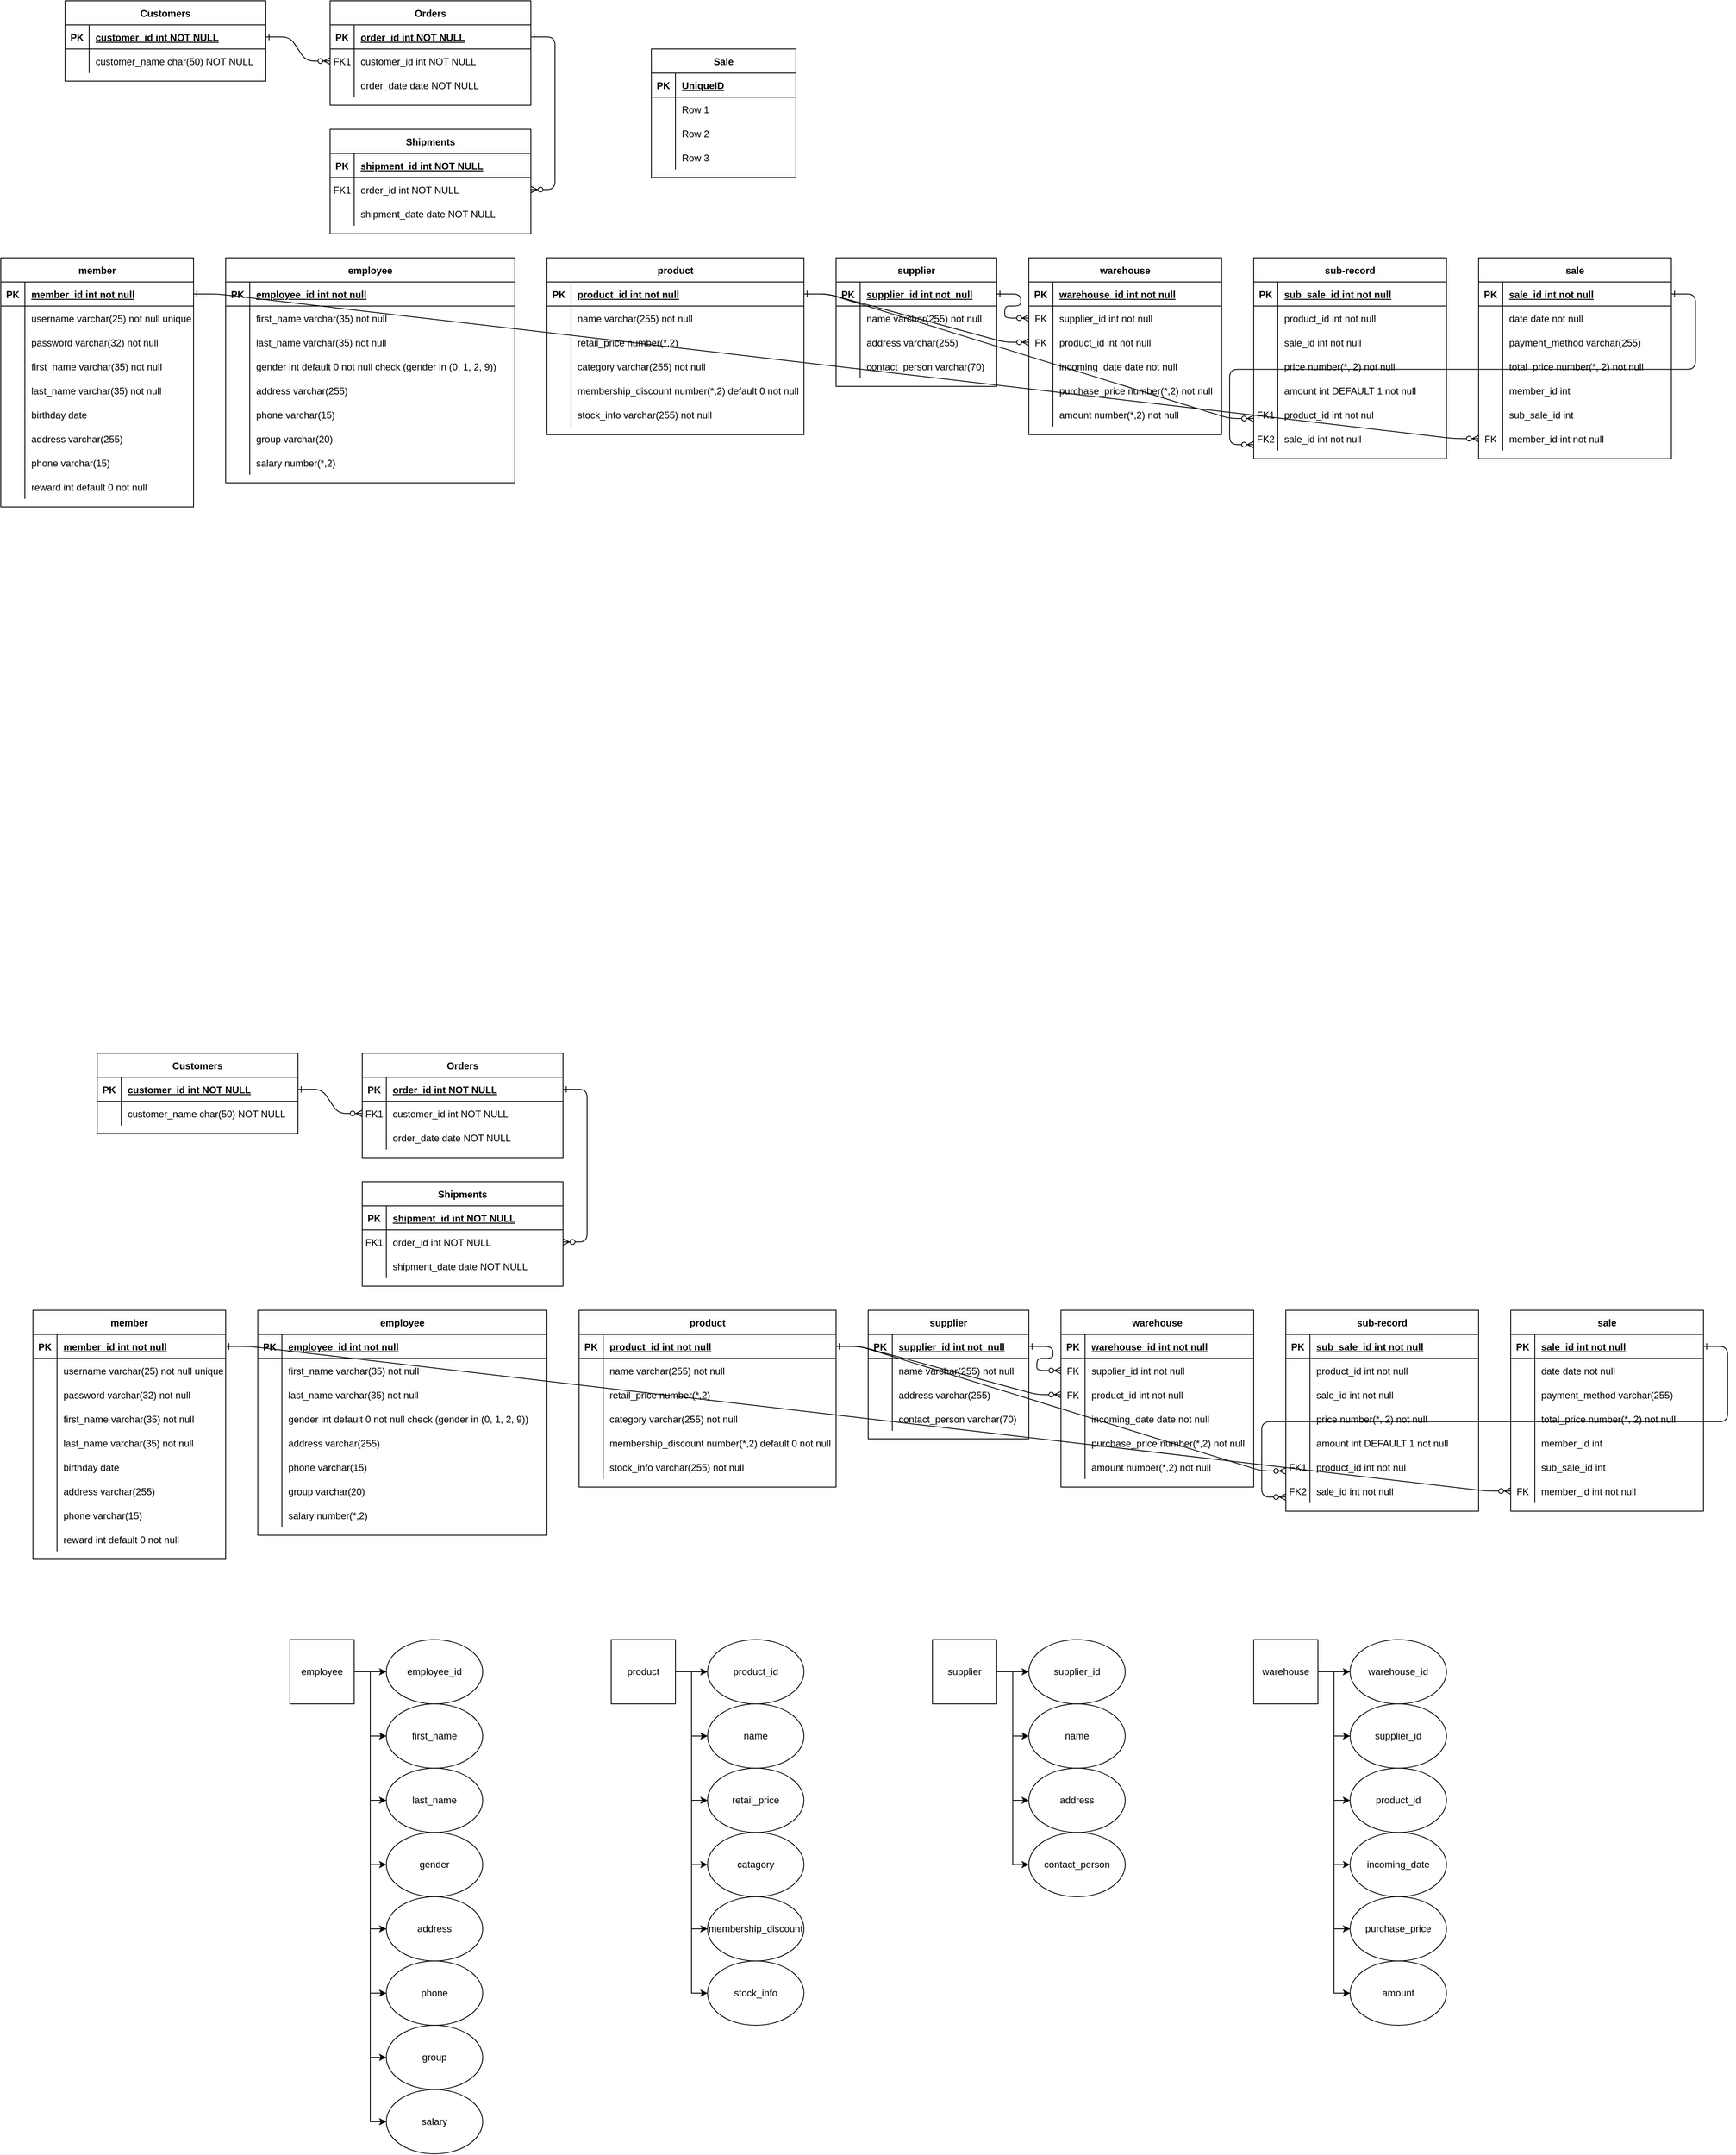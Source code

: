 <mxfile version="13.10.4" type="github">
  <diagram id="R2lEEEUBdFMjLlhIrx00" name="Page-1">
    <mxGraphModel dx="1342" dy="582" grid="1" gridSize="10" guides="1" tooltips="1" connect="1" arrows="1" fold="1" page="1" pageScale="1" pageWidth="850" pageHeight="1100" math="0" shadow="0" extFonts="Permanent Marker^https://fonts.googleapis.com/css?family=Permanent+Marker">
      <root>
        <mxCell id="0" />
        <mxCell id="1" parent="0" />
        <mxCell id="C-vyLk0tnHw3VtMMgP7b-1" value="" style="edgeStyle=entityRelationEdgeStyle;endArrow=ERzeroToMany;startArrow=ERone;endFill=1;startFill=0;" parent="1" source="C-vyLk0tnHw3VtMMgP7b-24" target="C-vyLk0tnHw3VtMMgP7b-6" edge="1">
          <mxGeometry width="100" height="100" relative="1" as="geometry">
            <mxPoint x="340" y="720" as="sourcePoint" />
            <mxPoint x="440" y="620" as="targetPoint" />
          </mxGeometry>
        </mxCell>
        <mxCell id="C-vyLk0tnHw3VtMMgP7b-12" value="" style="edgeStyle=entityRelationEdgeStyle;endArrow=ERzeroToMany;startArrow=ERone;endFill=1;startFill=0;" parent="1" source="C-vyLk0tnHw3VtMMgP7b-3" target="C-vyLk0tnHw3VtMMgP7b-17" edge="1">
          <mxGeometry width="100" height="100" relative="1" as="geometry">
            <mxPoint x="400" y="180" as="sourcePoint" />
            <mxPoint x="460" y="205" as="targetPoint" />
          </mxGeometry>
        </mxCell>
        <mxCell id="C-vyLk0tnHw3VtMMgP7b-2" value="Orders" style="shape=table;startSize=30;container=1;collapsible=1;childLayout=tableLayout;fixedRows=1;rowLines=0;fontStyle=1;align=center;resizeLast=1;" parent="1" vertex="1">
          <mxGeometry x="450" y="120" width="250" height="130" as="geometry" />
        </mxCell>
        <mxCell id="C-vyLk0tnHw3VtMMgP7b-3" value="" style="shape=partialRectangle;collapsible=0;dropTarget=0;pointerEvents=0;fillColor=none;points=[[0,0.5],[1,0.5]];portConstraint=eastwest;top=0;left=0;right=0;bottom=1;" parent="C-vyLk0tnHw3VtMMgP7b-2" vertex="1">
          <mxGeometry y="30" width="250" height="30" as="geometry" />
        </mxCell>
        <mxCell id="C-vyLk0tnHw3VtMMgP7b-4" value="PK" style="shape=partialRectangle;overflow=hidden;connectable=0;fillColor=none;top=0;left=0;bottom=0;right=0;fontStyle=1;" parent="C-vyLk0tnHw3VtMMgP7b-3" vertex="1">
          <mxGeometry width="30" height="30" as="geometry" />
        </mxCell>
        <mxCell id="C-vyLk0tnHw3VtMMgP7b-5" value="order_id int NOT NULL " style="shape=partialRectangle;overflow=hidden;connectable=0;fillColor=none;top=0;left=0;bottom=0;right=0;align=left;spacingLeft=6;fontStyle=5;" parent="C-vyLk0tnHw3VtMMgP7b-3" vertex="1">
          <mxGeometry x="30" width="220" height="30" as="geometry" />
        </mxCell>
        <mxCell id="C-vyLk0tnHw3VtMMgP7b-6" value="" style="shape=partialRectangle;collapsible=0;dropTarget=0;pointerEvents=0;fillColor=none;points=[[0,0.5],[1,0.5]];portConstraint=eastwest;top=0;left=0;right=0;bottom=0;" parent="C-vyLk0tnHw3VtMMgP7b-2" vertex="1">
          <mxGeometry y="60" width="250" height="30" as="geometry" />
        </mxCell>
        <mxCell id="C-vyLk0tnHw3VtMMgP7b-7" value="FK1" style="shape=partialRectangle;overflow=hidden;connectable=0;fillColor=none;top=0;left=0;bottom=0;right=0;" parent="C-vyLk0tnHw3VtMMgP7b-6" vertex="1">
          <mxGeometry width="30" height="30" as="geometry" />
        </mxCell>
        <mxCell id="C-vyLk0tnHw3VtMMgP7b-8" value="customer_id int NOT NULL" style="shape=partialRectangle;overflow=hidden;connectable=0;fillColor=none;top=0;left=0;bottom=0;right=0;align=left;spacingLeft=6;" parent="C-vyLk0tnHw3VtMMgP7b-6" vertex="1">
          <mxGeometry x="30" width="220" height="30" as="geometry" />
        </mxCell>
        <mxCell id="C-vyLk0tnHw3VtMMgP7b-9" value="" style="shape=partialRectangle;collapsible=0;dropTarget=0;pointerEvents=0;fillColor=none;points=[[0,0.5],[1,0.5]];portConstraint=eastwest;top=0;left=0;right=0;bottom=0;" parent="C-vyLk0tnHw3VtMMgP7b-2" vertex="1">
          <mxGeometry y="90" width="250" height="30" as="geometry" />
        </mxCell>
        <mxCell id="C-vyLk0tnHw3VtMMgP7b-10" value="" style="shape=partialRectangle;overflow=hidden;connectable=0;fillColor=none;top=0;left=0;bottom=0;right=0;" parent="C-vyLk0tnHw3VtMMgP7b-9" vertex="1">
          <mxGeometry width="30" height="30" as="geometry" />
        </mxCell>
        <mxCell id="C-vyLk0tnHw3VtMMgP7b-11" value="order_date date NOT NULL" style="shape=partialRectangle;overflow=hidden;connectable=0;fillColor=none;top=0;left=0;bottom=0;right=0;align=left;spacingLeft=6;" parent="C-vyLk0tnHw3VtMMgP7b-9" vertex="1">
          <mxGeometry x="30" width="220" height="30" as="geometry" />
        </mxCell>
        <mxCell id="C-vyLk0tnHw3VtMMgP7b-13" value="Shipments" style="shape=table;startSize=30;container=1;collapsible=1;childLayout=tableLayout;fixedRows=1;rowLines=0;fontStyle=1;align=center;resizeLast=1;" parent="1" vertex="1">
          <mxGeometry x="450" y="280" width="250" height="130" as="geometry">
            <mxRectangle x="450" y="280" width="90" height="30" as="alternateBounds" />
          </mxGeometry>
        </mxCell>
        <mxCell id="C-vyLk0tnHw3VtMMgP7b-14" value="" style="shape=partialRectangle;collapsible=0;dropTarget=0;pointerEvents=0;fillColor=none;points=[[0,0.5],[1,0.5]];portConstraint=eastwest;top=0;left=0;right=0;bottom=1;" parent="C-vyLk0tnHw3VtMMgP7b-13" vertex="1">
          <mxGeometry y="30" width="250" height="30" as="geometry" />
        </mxCell>
        <mxCell id="C-vyLk0tnHw3VtMMgP7b-15" value="PK" style="shape=partialRectangle;overflow=hidden;connectable=0;fillColor=none;top=0;left=0;bottom=0;right=0;fontStyle=1;" parent="C-vyLk0tnHw3VtMMgP7b-14" vertex="1">
          <mxGeometry width="30" height="30" as="geometry" />
        </mxCell>
        <mxCell id="C-vyLk0tnHw3VtMMgP7b-16" value="shipment_id int NOT NULL " style="shape=partialRectangle;overflow=hidden;connectable=0;fillColor=none;top=0;left=0;bottom=0;right=0;align=left;spacingLeft=6;fontStyle=5;" parent="C-vyLk0tnHw3VtMMgP7b-14" vertex="1">
          <mxGeometry x="30" width="220" height="30" as="geometry" />
        </mxCell>
        <mxCell id="C-vyLk0tnHw3VtMMgP7b-17" value="" style="shape=partialRectangle;collapsible=0;dropTarget=0;pointerEvents=0;fillColor=none;points=[[0,0.5],[1,0.5]];portConstraint=eastwest;top=0;left=0;right=0;bottom=0;" parent="C-vyLk0tnHw3VtMMgP7b-13" vertex="1">
          <mxGeometry y="60" width="250" height="30" as="geometry" />
        </mxCell>
        <mxCell id="C-vyLk0tnHw3VtMMgP7b-18" value="FK1" style="shape=partialRectangle;overflow=hidden;connectable=0;fillColor=none;top=0;left=0;bottom=0;right=0;" parent="C-vyLk0tnHw3VtMMgP7b-17" vertex="1">
          <mxGeometry width="30" height="30" as="geometry" />
        </mxCell>
        <mxCell id="C-vyLk0tnHw3VtMMgP7b-19" value="order_id int NOT NULL" style="shape=partialRectangle;overflow=hidden;connectable=0;fillColor=none;top=0;left=0;bottom=0;right=0;align=left;spacingLeft=6;" parent="C-vyLk0tnHw3VtMMgP7b-17" vertex="1">
          <mxGeometry x="30" width="220" height="30" as="geometry" />
        </mxCell>
        <mxCell id="C-vyLk0tnHw3VtMMgP7b-20" value="" style="shape=partialRectangle;collapsible=0;dropTarget=0;pointerEvents=0;fillColor=none;points=[[0,0.5],[1,0.5]];portConstraint=eastwest;top=0;left=0;right=0;bottom=0;" parent="C-vyLk0tnHw3VtMMgP7b-13" vertex="1">
          <mxGeometry y="90" width="250" height="30" as="geometry" />
        </mxCell>
        <mxCell id="C-vyLk0tnHw3VtMMgP7b-21" value="" style="shape=partialRectangle;overflow=hidden;connectable=0;fillColor=none;top=0;left=0;bottom=0;right=0;" parent="C-vyLk0tnHw3VtMMgP7b-20" vertex="1">
          <mxGeometry width="30" height="30" as="geometry" />
        </mxCell>
        <mxCell id="C-vyLk0tnHw3VtMMgP7b-22" value="shipment_date date NOT NULL" style="shape=partialRectangle;overflow=hidden;connectable=0;fillColor=none;top=0;left=0;bottom=0;right=0;align=left;spacingLeft=6;" parent="C-vyLk0tnHw3VtMMgP7b-20" vertex="1">
          <mxGeometry x="30" width="220" height="30" as="geometry" />
        </mxCell>
        <mxCell id="C-vyLk0tnHw3VtMMgP7b-23" value="Customers" style="shape=table;startSize=30;container=1;collapsible=1;childLayout=tableLayout;fixedRows=1;rowLines=0;fontStyle=1;align=center;resizeLast=1;" parent="1" vertex="1">
          <mxGeometry x="120" y="120" width="250" height="100" as="geometry" />
        </mxCell>
        <mxCell id="C-vyLk0tnHw3VtMMgP7b-24" value="" style="shape=partialRectangle;collapsible=0;dropTarget=0;pointerEvents=0;fillColor=none;points=[[0,0.5],[1,0.5]];portConstraint=eastwest;top=0;left=0;right=0;bottom=1;" parent="C-vyLk0tnHw3VtMMgP7b-23" vertex="1">
          <mxGeometry y="30" width="250" height="30" as="geometry" />
        </mxCell>
        <mxCell id="C-vyLk0tnHw3VtMMgP7b-25" value="PK" style="shape=partialRectangle;overflow=hidden;connectable=0;fillColor=none;top=0;left=0;bottom=0;right=0;fontStyle=1;" parent="C-vyLk0tnHw3VtMMgP7b-24" vertex="1">
          <mxGeometry width="30" height="30" as="geometry" />
        </mxCell>
        <mxCell id="C-vyLk0tnHw3VtMMgP7b-26" value="customer_id int NOT NULL " style="shape=partialRectangle;overflow=hidden;connectable=0;fillColor=none;top=0;left=0;bottom=0;right=0;align=left;spacingLeft=6;fontStyle=5;" parent="C-vyLk0tnHw3VtMMgP7b-24" vertex="1">
          <mxGeometry x="30" width="220" height="30" as="geometry" />
        </mxCell>
        <mxCell id="C-vyLk0tnHw3VtMMgP7b-27" value="" style="shape=partialRectangle;collapsible=0;dropTarget=0;pointerEvents=0;fillColor=none;points=[[0,0.5],[1,0.5]];portConstraint=eastwest;top=0;left=0;right=0;bottom=0;" parent="C-vyLk0tnHw3VtMMgP7b-23" vertex="1">
          <mxGeometry y="60" width="250" height="30" as="geometry" />
        </mxCell>
        <mxCell id="C-vyLk0tnHw3VtMMgP7b-28" value="" style="shape=partialRectangle;overflow=hidden;connectable=0;fillColor=none;top=0;left=0;bottom=0;right=0;" parent="C-vyLk0tnHw3VtMMgP7b-27" vertex="1">
          <mxGeometry width="30" height="30" as="geometry" />
        </mxCell>
        <mxCell id="C-vyLk0tnHw3VtMMgP7b-29" value="customer_name char(50) NOT NULL" style="shape=partialRectangle;overflow=hidden;connectable=0;fillColor=none;top=0;left=0;bottom=0;right=0;align=left;spacingLeft=6;" parent="C-vyLk0tnHw3VtMMgP7b-27" vertex="1">
          <mxGeometry x="30" width="220" height="30" as="geometry" />
        </mxCell>
        <mxCell id="Kj_aIInmpCFSkwv4ty4P-13" style="edgeStyle=orthogonalEdgeStyle;rounded=0;orthogonalLoop=1;jettySize=auto;html=1;exitX=1;exitY=0.5;exitDx=0;exitDy=0;" parent="1" source="Kj_aIInmpCFSkwv4ty4P-2" target="Kj_aIInmpCFSkwv4ty4P-3" edge="1">
          <mxGeometry relative="1" as="geometry" />
        </mxCell>
        <mxCell id="Kj_aIInmpCFSkwv4ty4P-14" style="edgeStyle=orthogonalEdgeStyle;rounded=0;orthogonalLoop=1;jettySize=auto;html=1;exitX=1;exitY=0.5;exitDx=0;exitDy=0;" parent="1" source="Kj_aIInmpCFSkwv4ty4P-2" target="Kj_aIInmpCFSkwv4ty4P-6" edge="1">
          <mxGeometry relative="1" as="geometry" />
        </mxCell>
        <mxCell id="Kj_aIInmpCFSkwv4ty4P-15" style="edgeStyle=orthogonalEdgeStyle;rounded=0;orthogonalLoop=1;jettySize=auto;html=1;exitX=1;exitY=0.5;exitDx=0;exitDy=0;entryX=0;entryY=0.5;entryDx=0;entryDy=0;" parent="1" source="Kj_aIInmpCFSkwv4ty4P-2" target="Kj_aIInmpCFSkwv4ty4P-7" edge="1">
          <mxGeometry relative="1" as="geometry" />
        </mxCell>
        <mxCell id="Kj_aIInmpCFSkwv4ty4P-16" style="edgeStyle=orthogonalEdgeStyle;rounded=0;orthogonalLoop=1;jettySize=auto;html=1;exitX=1;exitY=0.5;exitDx=0;exitDy=0;entryX=0;entryY=0.5;entryDx=0;entryDy=0;" parent="1" source="Kj_aIInmpCFSkwv4ty4P-2" target="Kj_aIInmpCFSkwv4ty4P-8" edge="1">
          <mxGeometry relative="1" as="geometry" />
        </mxCell>
        <mxCell id="Kj_aIInmpCFSkwv4ty4P-17" style="edgeStyle=orthogonalEdgeStyle;rounded=0;orthogonalLoop=1;jettySize=auto;html=1;exitX=1;exitY=0.5;exitDx=0;exitDy=0;entryX=0;entryY=0.5;entryDx=0;entryDy=0;" parent="1" source="Kj_aIInmpCFSkwv4ty4P-2" target="Kj_aIInmpCFSkwv4ty4P-9" edge="1">
          <mxGeometry relative="1" as="geometry" />
        </mxCell>
        <mxCell id="Kj_aIInmpCFSkwv4ty4P-18" style="edgeStyle=orthogonalEdgeStyle;rounded=0;orthogonalLoop=1;jettySize=auto;html=1;exitX=1;exitY=0.5;exitDx=0;exitDy=0;entryX=0;entryY=0.5;entryDx=0;entryDy=0;" parent="1" source="Kj_aIInmpCFSkwv4ty4P-2" target="Kj_aIInmpCFSkwv4ty4P-10" edge="1">
          <mxGeometry relative="1" as="geometry" />
        </mxCell>
        <mxCell id="Kj_aIInmpCFSkwv4ty4P-19" style="edgeStyle=orthogonalEdgeStyle;rounded=0;orthogonalLoop=1;jettySize=auto;html=1;exitX=1;exitY=0.5;exitDx=0;exitDy=0;entryX=0;entryY=0.5;entryDx=0;entryDy=0;" parent="1" source="Kj_aIInmpCFSkwv4ty4P-2" target="Kj_aIInmpCFSkwv4ty4P-11" edge="1">
          <mxGeometry relative="1" as="geometry" />
        </mxCell>
        <mxCell id="Kj_aIInmpCFSkwv4ty4P-20" style="edgeStyle=orthogonalEdgeStyle;rounded=0;orthogonalLoop=1;jettySize=auto;html=1;exitX=1;exitY=0.5;exitDx=0;exitDy=0;entryX=0;entryY=0.5;entryDx=0;entryDy=0;" parent="1" source="Kj_aIInmpCFSkwv4ty4P-2" target="Kj_aIInmpCFSkwv4ty4P-12" edge="1">
          <mxGeometry relative="1" as="geometry" />
        </mxCell>
        <mxCell id="Kj_aIInmpCFSkwv4ty4P-2" value="employee" style="whiteSpace=wrap;html=1;aspect=fixed;" parent="1" vertex="1">
          <mxGeometry x="400" y="2160" width="80" height="80" as="geometry" />
        </mxCell>
        <mxCell id="Kj_aIInmpCFSkwv4ty4P-3" value="employee_id" style="ellipse;whiteSpace=wrap;html=1;" parent="1" vertex="1">
          <mxGeometry x="520" y="2160" width="120" height="80" as="geometry" />
        </mxCell>
        <mxCell id="Kj_aIInmpCFSkwv4ty4P-6" value="first_name" style="ellipse;whiteSpace=wrap;html=1;" parent="1" vertex="1">
          <mxGeometry x="520" y="2240" width="120" height="80" as="geometry" />
        </mxCell>
        <mxCell id="Kj_aIInmpCFSkwv4ty4P-7" value="last_name" style="ellipse;whiteSpace=wrap;html=1;" parent="1" vertex="1">
          <mxGeometry x="520" y="2320" width="120" height="80" as="geometry" />
        </mxCell>
        <mxCell id="Kj_aIInmpCFSkwv4ty4P-8" value="gender" style="ellipse;whiteSpace=wrap;html=1;" parent="1" vertex="1">
          <mxGeometry x="520" y="2400" width="120" height="80" as="geometry" />
        </mxCell>
        <mxCell id="Kj_aIInmpCFSkwv4ty4P-9" value="address" style="ellipse;whiteSpace=wrap;html=1;" parent="1" vertex="1">
          <mxGeometry x="520" y="2480" width="120" height="80" as="geometry" />
        </mxCell>
        <mxCell id="Kj_aIInmpCFSkwv4ty4P-10" value="phone" style="ellipse;whiteSpace=wrap;html=1;" parent="1" vertex="1">
          <mxGeometry x="520" y="2560" width="120" height="80" as="geometry" />
        </mxCell>
        <mxCell id="Kj_aIInmpCFSkwv4ty4P-11" value="group" style="ellipse;whiteSpace=wrap;html=1;" parent="1" vertex="1">
          <mxGeometry x="520" y="2640" width="120" height="80" as="geometry" />
        </mxCell>
        <mxCell id="Kj_aIInmpCFSkwv4ty4P-12" value="salary" style="ellipse;whiteSpace=wrap;html=1;" parent="1" vertex="1">
          <mxGeometry x="520" y="2720" width="120" height="80" as="geometry" />
        </mxCell>
        <mxCell id="Kj_aIInmpCFSkwv4ty4P-28" style="edgeStyle=orthogonalEdgeStyle;rounded=0;orthogonalLoop=1;jettySize=auto;html=1;exitX=1;exitY=0.5;exitDx=0;exitDy=0;" parent="1" source="Kj_aIInmpCFSkwv4ty4P-21" target="Kj_aIInmpCFSkwv4ty4P-22" edge="1">
          <mxGeometry relative="1" as="geometry" />
        </mxCell>
        <mxCell id="Kj_aIInmpCFSkwv4ty4P-29" style="edgeStyle=orthogonalEdgeStyle;rounded=0;orthogonalLoop=1;jettySize=auto;html=1;exitX=1;exitY=0.5;exitDx=0;exitDy=0;" parent="1" source="Kj_aIInmpCFSkwv4ty4P-21" target="Kj_aIInmpCFSkwv4ty4P-23" edge="1">
          <mxGeometry relative="1" as="geometry" />
        </mxCell>
        <mxCell id="Kj_aIInmpCFSkwv4ty4P-30" style="edgeStyle=orthogonalEdgeStyle;rounded=0;orthogonalLoop=1;jettySize=auto;html=1;exitX=1;exitY=0.5;exitDx=0;exitDy=0;entryX=0;entryY=0.5;entryDx=0;entryDy=0;" parent="1" source="Kj_aIInmpCFSkwv4ty4P-21" target="Kj_aIInmpCFSkwv4ty4P-24" edge="1">
          <mxGeometry relative="1" as="geometry" />
        </mxCell>
        <mxCell id="Kj_aIInmpCFSkwv4ty4P-31" style="edgeStyle=orthogonalEdgeStyle;rounded=0;orthogonalLoop=1;jettySize=auto;html=1;exitX=1;exitY=0.5;exitDx=0;exitDy=0;entryX=0;entryY=0.5;entryDx=0;entryDy=0;" parent="1" source="Kj_aIInmpCFSkwv4ty4P-21" target="Kj_aIInmpCFSkwv4ty4P-25" edge="1">
          <mxGeometry relative="1" as="geometry" />
        </mxCell>
        <mxCell id="Kj_aIInmpCFSkwv4ty4P-32" style="edgeStyle=orthogonalEdgeStyle;rounded=0;orthogonalLoop=1;jettySize=auto;html=1;exitX=1;exitY=0.5;exitDx=0;exitDy=0;entryX=0;entryY=0.5;entryDx=0;entryDy=0;" parent="1" source="Kj_aIInmpCFSkwv4ty4P-21" target="Kj_aIInmpCFSkwv4ty4P-26" edge="1">
          <mxGeometry relative="1" as="geometry" />
        </mxCell>
        <mxCell id="Kj_aIInmpCFSkwv4ty4P-33" style="edgeStyle=orthogonalEdgeStyle;rounded=0;orthogonalLoop=1;jettySize=auto;html=1;exitX=1;exitY=0.5;exitDx=0;exitDy=0;entryX=0;entryY=0.5;entryDx=0;entryDy=0;" parent="1" source="Kj_aIInmpCFSkwv4ty4P-21" target="Kj_aIInmpCFSkwv4ty4P-27" edge="1">
          <mxGeometry relative="1" as="geometry" />
        </mxCell>
        <mxCell id="Kj_aIInmpCFSkwv4ty4P-21" value="product" style="whiteSpace=wrap;html=1;aspect=fixed;" parent="1" vertex="1">
          <mxGeometry x="800" y="2160" width="80" height="80" as="geometry" />
        </mxCell>
        <mxCell id="Kj_aIInmpCFSkwv4ty4P-22" value="product_id" style="ellipse;whiteSpace=wrap;html=1;" parent="1" vertex="1">
          <mxGeometry x="920" y="2160" width="120" height="80" as="geometry" />
        </mxCell>
        <mxCell id="Kj_aIInmpCFSkwv4ty4P-23" value="name" style="ellipse;whiteSpace=wrap;html=1;" parent="1" vertex="1">
          <mxGeometry x="920" y="2240" width="120" height="80" as="geometry" />
        </mxCell>
        <mxCell id="Kj_aIInmpCFSkwv4ty4P-24" value="retail_price" style="ellipse;whiteSpace=wrap;html=1;" parent="1" vertex="1">
          <mxGeometry x="920" y="2320" width="120" height="80" as="geometry" />
        </mxCell>
        <mxCell id="Kj_aIInmpCFSkwv4ty4P-25" value="catagory" style="ellipse;whiteSpace=wrap;html=1;" parent="1" vertex="1">
          <mxGeometry x="920" y="2400" width="120" height="80" as="geometry" />
        </mxCell>
        <mxCell id="Kj_aIInmpCFSkwv4ty4P-26" value="membership_discount" style="ellipse;whiteSpace=wrap;html=1;" parent="1" vertex="1">
          <mxGeometry x="920" y="2480" width="120" height="80" as="geometry" />
        </mxCell>
        <mxCell id="Kj_aIInmpCFSkwv4ty4P-27" value="stock_info" style="ellipse;whiteSpace=wrap;html=1;" parent="1" vertex="1">
          <mxGeometry x="920" y="2560" width="120" height="80" as="geometry" />
        </mxCell>
        <mxCell id="Kj_aIInmpCFSkwv4ty4P-39" style="edgeStyle=orthogonalEdgeStyle;rounded=0;orthogonalLoop=1;jettySize=auto;html=1;exitX=1;exitY=0.5;exitDx=0;exitDy=0;" parent="1" source="Kj_aIInmpCFSkwv4ty4P-34" target="Kj_aIInmpCFSkwv4ty4P-35" edge="1">
          <mxGeometry relative="1" as="geometry" />
        </mxCell>
        <mxCell id="Kj_aIInmpCFSkwv4ty4P-40" style="edgeStyle=orthogonalEdgeStyle;rounded=0;orthogonalLoop=1;jettySize=auto;html=1;exitX=1;exitY=0.5;exitDx=0;exitDy=0;" parent="1" source="Kj_aIInmpCFSkwv4ty4P-34" target="Kj_aIInmpCFSkwv4ty4P-36" edge="1">
          <mxGeometry relative="1" as="geometry" />
        </mxCell>
        <mxCell id="Kj_aIInmpCFSkwv4ty4P-41" style="edgeStyle=orthogonalEdgeStyle;rounded=0;orthogonalLoop=1;jettySize=auto;html=1;exitX=1;exitY=0.5;exitDx=0;exitDy=0;entryX=0;entryY=0.5;entryDx=0;entryDy=0;" parent="1" source="Kj_aIInmpCFSkwv4ty4P-34" target="Kj_aIInmpCFSkwv4ty4P-37" edge="1">
          <mxGeometry relative="1" as="geometry" />
        </mxCell>
        <mxCell id="Kj_aIInmpCFSkwv4ty4P-42" style="edgeStyle=orthogonalEdgeStyle;rounded=0;orthogonalLoop=1;jettySize=auto;html=1;exitX=1;exitY=0.5;exitDx=0;exitDy=0;entryX=0;entryY=0.5;entryDx=0;entryDy=0;" parent="1" source="Kj_aIInmpCFSkwv4ty4P-34" target="Kj_aIInmpCFSkwv4ty4P-38" edge="1">
          <mxGeometry relative="1" as="geometry" />
        </mxCell>
        <mxCell id="Kj_aIInmpCFSkwv4ty4P-34" value="supplier" style="whiteSpace=wrap;html=1;aspect=fixed;" parent="1" vertex="1">
          <mxGeometry x="1200" y="2160" width="80" height="80" as="geometry" />
        </mxCell>
        <mxCell id="Kj_aIInmpCFSkwv4ty4P-35" value="supplier_id" style="ellipse;whiteSpace=wrap;html=1;" parent="1" vertex="1">
          <mxGeometry x="1320" y="2160" width="120" height="80" as="geometry" />
        </mxCell>
        <mxCell id="Kj_aIInmpCFSkwv4ty4P-36" value="name" style="ellipse;whiteSpace=wrap;html=1;" parent="1" vertex="1">
          <mxGeometry x="1320" y="2240" width="120" height="80" as="geometry" />
        </mxCell>
        <mxCell id="Kj_aIInmpCFSkwv4ty4P-37" value="address" style="ellipse;whiteSpace=wrap;html=1;" parent="1" vertex="1">
          <mxGeometry x="1320" y="2320" width="120" height="80" as="geometry" />
        </mxCell>
        <mxCell id="Kj_aIInmpCFSkwv4ty4P-38" value="contact_person" style="ellipse;whiteSpace=wrap;html=1;" parent="1" vertex="1">
          <mxGeometry x="1320" y="2400" width="120" height="80" as="geometry" />
        </mxCell>
        <mxCell id="Kj_aIInmpCFSkwv4ty4P-50" style="edgeStyle=orthogonalEdgeStyle;rounded=0;orthogonalLoop=1;jettySize=auto;html=1;exitX=1;exitY=0.5;exitDx=0;exitDy=0;" parent="1" source="Kj_aIInmpCFSkwv4ty4P-43" target="Kj_aIInmpCFSkwv4ty4P-44" edge="1">
          <mxGeometry relative="1" as="geometry" />
        </mxCell>
        <mxCell id="Kj_aIInmpCFSkwv4ty4P-51" style="edgeStyle=orthogonalEdgeStyle;rounded=0;orthogonalLoop=1;jettySize=auto;html=1;exitX=1;exitY=0.5;exitDx=0;exitDy=0;" parent="1" source="Kj_aIInmpCFSkwv4ty4P-43" target="Kj_aIInmpCFSkwv4ty4P-45" edge="1">
          <mxGeometry relative="1" as="geometry" />
        </mxCell>
        <mxCell id="Kj_aIInmpCFSkwv4ty4P-52" style="edgeStyle=orthogonalEdgeStyle;rounded=0;orthogonalLoop=1;jettySize=auto;html=1;exitX=1;exitY=0.5;exitDx=0;exitDy=0;entryX=0;entryY=0.5;entryDx=0;entryDy=0;" parent="1" source="Kj_aIInmpCFSkwv4ty4P-43" target="Kj_aIInmpCFSkwv4ty4P-46" edge="1">
          <mxGeometry relative="1" as="geometry" />
        </mxCell>
        <mxCell id="Kj_aIInmpCFSkwv4ty4P-53" style="edgeStyle=orthogonalEdgeStyle;rounded=0;orthogonalLoop=1;jettySize=auto;html=1;exitX=1;exitY=0.5;exitDx=0;exitDy=0;entryX=0;entryY=0.5;entryDx=0;entryDy=0;" parent="1" source="Kj_aIInmpCFSkwv4ty4P-43" target="Kj_aIInmpCFSkwv4ty4P-47" edge="1">
          <mxGeometry relative="1" as="geometry" />
        </mxCell>
        <mxCell id="Kj_aIInmpCFSkwv4ty4P-54" style="edgeStyle=orthogonalEdgeStyle;rounded=0;orthogonalLoop=1;jettySize=auto;html=1;exitX=1;exitY=0.5;exitDx=0;exitDy=0;entryX=0;entryY=0.5;entryDx=0;entryDy=0;" parent="1" source="Kj_aIInmpCFSkwv4ty4P-43" target="Kj_aIInmpCFSkwv4ty4P-48" edge="1">
          <mxGeometry relative="1" as="geometry" />
        </mxCell>
        <mxCell id="Kj_aIInmpCFSkwv4ty4P-55" style="edgeStyle=orthogonalEdgeStyle;rounded=0;orthogonalLoop=1;jettySize=auto;html=1;exitX=1;exitY=0.5;exitDx=0;exitDy=0;entryX=0;entryY=0.5;entryDx=0;entryDy=0;" parent="1" source="Kj_aIInmpCFSkwv4ty4P-43" target="Kj_aIInmpCFSkwv4ty4P-49" edge="1">
          <mxGeometry relative="1" as="geometry" />
        </mxCell>
        <mxCell id="Kj_aIInmpCFSkwv4ty4P-43" value="warehouse" style="whiteSpace=wrap;html=1;aspect=fixed;" parent="1" vertex="1">
          <mxGeometry x="1600" y="2160" width="80" height="80" as="geometry" />
        </mxCell>
        <mxCell id="Kj_aIInmpCFSkwv4ty4P-44" value="warehouse_id" style="ellipse;whiteSpace=wrap;html=1;" parent="1" vertex="1">
          <mxGeometry x="1720" y="2160" width="120" height="80" as="geometry" />
        </mxCell>
        <mxCell id="Kj_aIInmpCFSkwv4ty4P-45" value="supplier_id" style="ellipse;whiteSpace=wrap;html=1;" parent="1" vertex="1">
          <mxGeometry x="1720" y="2240" width="120" height="80" as="geometry" />
        </mxCell>
        <mxCell id="Kj_aIInmpCFSkwv4ty4P-46" value="product_id" style="ellipse;whiteSpace=wrap;html=1;" parent="1" vertex="1">
          <mxGeometry x="1720" y="2320" width="120" height="80" as="geometry" />
        </mxCell>
        <mxCell id="Kj_aIInmpCFSkwv4ty4P-47" value="incoming_date" style="ellipse;whiteSpace=wrap;html=1;" parent="1" vertex="1">
          <mxGeometry x="1720" y="2400" width="120" height="80" as="geometry" />
        </mxCell>
        <mxCell id="Kj_aIInmpCFSkwv4ty4P-48" value="purchase_price" style="ellipse;whiteSpace=wrap;html=1;" parent="1" vertex="1">
          <mxGeometry x="1720" y="2480" width="120" height="80" as="geometry" />
        </mxCell>
        <mxCell id="Kj_aIInmpCFSkwv4ty4P-49" value="amount" style="ellipse;whiteSpace=wrap;html=1;" parent="1" vertex="1">
          <mxGeometry x="1720" y="2560" width="120" height="80" as="geometry" />
        </mxCell>
        <mxCell id="Kj_aIInmpCFSkwv4ty4P-80" value="member" style="shape=table;startSize=30;container=1;collapsible=1;childLayout=tableLayout;fixedRows=1;rowLines=0;fontStyle=1;align=center;resizeLast=1;" parent="1" vertex="1">
          <mxGeometry x="40" y="440" width="240.0" height="310" as="geometry" />
        </mxCell>
        <mxCell id="Kj_aIInmpCFSkwv4ty4P-81" value="" style="shape=partialRectangle;collapsible=0;dropTarget=0;pointerEvents=0;fillColor=none;top=0;left=0;bottom=1;right=0;points=[[0,0.5],[1,0.5]];portConstraint=eastwest;" parent="Kj_aIInmpCFSkwv4ty4P-80" vertex="1">
          <mxGeometry y="30" width="240.0" height="30" as="geometry" />
        </mxCell>
        <mxCell id="Kj_aIInmpCFSkwv4ty4P-82" value="PK" style="shape=partialRectangle;connectable=0;fillColor=none;top=0;left=0;bottom=0;right=0;fontStyle=1;overflow=hidden;" parent="Kj_aIInmpCFSkwv4ty4P-81" vertex="1">
          <mxGeometry width="30" height="30" as="geometry" />
        </mxCell>
        <mxCell id="Kj_aIInmpCFSkwv4ty4P-83" value="member_id int not null" style="shape=partialRectangle;connectable=0;fillColor=none;top=0;left=0;bottom=0;right=0;align=left;spacingLeft=6;fontStyle=5;overflow=hidden;" parent="Kj_aIInmpCFSkwv4ty4P-81" vertex="1">
          <mxGeometry x="30" width="210.0" height="30" as="geometry" />
        </mxCell>
        <mxCell id="Kj_aIInmpCFSkwv4ty4P-84" value="" style="shape=partialRectangle;collapsible=0;dropTarget=0;pointerEvents=0;fillColor=none;top=0;left=0;bottom=0;right=0;points=[[0,0.5],[1,0.5]];portConstraint=eastwest;" parent="Kj_aIInmpCFSkwv4ty4P-80" vertex="1">
          <mxGeometry y="60" width="240.0" height="30" as="geometry" />
        </mxCell>
        <mxCell id="Kj_aIInmpCFSkwv4ty4P-85" value="" style="shape=partialRectangle;connectable=0;fillColor=none;top=0;left=0;bottom=0;right=0;editable=1;overflow=hidden;" parent="Kj_aIInmpCFSkwv4ty4P-84" vertex="1">
          <mxGeometry width="30" height="30" as="geometry" />
        </mxCell>
        <mxCell id="Kj_aIInmpCFSkwv4ty4P-86" value="username varchar(25) not null unique" style="shape=partialRectangle;connectable=0;fillColor=none;top=0;left=0;bottom=0;right=0;align=left;spacingLeft=6;overflow=hidden;" parent="Kj_aIInmpCFSkwv4ty4P-84" vertex="1">
          <mxGeometry x="30" width="210.0" height="30" as="geometry" />
        </mxCell>
        <mxCell id="Kj_aIInmpCFSkwv4ty4P-87" value="" style="shape=partialRectangle;collapsible=0;dropTarget=0;pointerEvents=0;fillColor=none;top=0;left=0;bottom=0;right=0;points=[[0,0.5],[1,0.5]];portConstraint=eastwest;" parent="Kj_aIInmpCFSkwv4ty4P-80" vertex="1">
          <mxGeometry y="90" width="240.0" height="30" as="geometry" />
        </mxCell>
        <mxCell id="Kj_aIInmpCFSkwv4ty4P-88" value="" style="shape=partialRectangle;connectable=0;fillColor=none;top=0;left=0;bottom=0;right=0;editable=1;overflow=hidden;" parent="Kj_aIInmpCFSkwv4ty4P-87" vertex="1">
          <mxGeometry width="30" height="30" as="geometry" />
        </mxCell>
        <mxCell id="Kj_aIInmpCFSkwv4ty4P-89" value="password varchar(32) not null" style="shape=partialRectangle;connectable=0;fillColor=none;top=0;left=0;bottom=0;right=0;align=left;spacingLeft=6;overflow=hidden;" parent="Kj_aIInmpCFSkwv4ty4P-87" vertex="1">
          <mxGeometry x="30" width="210.0" height="30" as="geometry" />
        </mxCell>
        <mxCell id="Kj_aIInmpCFSkwv4ty4P-90" value="" style="shape=partialRectangle;collapsible=0;dropTarget=0;pointerEvents=0;fillColor=none;top=0;left=0;bottom=0;right=0;points=[[0,0.5],[1,0.5]];portConstraint=eastwest;" parent="Kj_aIInmpCFSkwv4ty4P-80" vertex="1">
          <mxGeometry y="120" width="240.0" height="30" as="geometry" />
        </mxCell>
        <mxCell id="Kj_aIInmpCFSkwv4ty4P-91" value="" style="shape=partialRectangle;connectable=0;fillColor=none;top=0;left=0;bottom=0;right=0;editable=1;overflow=hidden;" parent="Kj_aIInmpCFSkwv4ty4P-90" vertex="1">
          <mxGeometry width="30" height="30" as="geometry" />
        </mxCell>
        <mxCell id="Kj_aIInmpCFSkwv4ty4P-92" value="first_name varchar(35) not null" style="shape=partialRectangle;connectable=0;fillColor=none;top=0;left=0;bottom=0;right=0;align=left;spacingLeft=6;overflow=hidden;" parent="Kj_aIInmpCFSkwv4ty4P-90" vertex="1">
          <mxGeometry x="30" width="210.0" height="30" as="geometry" />
        </mxCell>
        <mxCell id="Kj_aIInmpCFSkwv4ty4P-93" value="" style="shape=partialRectangle;collapsible=0;dropTarget=0;pointerEvents=0;fillColor=none;top=0;left=0;bottom=0;right=0;points=[[0,0.5],[1,0.5]];portConstraint=eastwest;" parent="Kj_aIInmpCFSkwv4ty4P-80" vertex="1">
          <mxGeometry y="150" width="240.0" height="30" as="geometry" />
        </mxCell>
        <mxCell id="Kj_aIInmpCFSkwv4ty4P-94" value="" style="shape=partialRectangle;connectable=0;fillColor=none;top=0;left=0;bottom=0;right=0;editable=1;overflow=hidden;" parent="Kj_aIInmpCFSkwv4ty4P-93" vertex="1">
          <mxGeometry width="30" height="30" as="geometry" />
        </mxCell>
        <mxCell id="Kj_aIInmpCFSkwv4ty4P-95" value="last_name varchar(35) not null" style="shape=partialRectangle;connectable=0;fillColor=none;top=0;left=0;bottom=0;right=0;align=left;spacingLeft=6;overflow=hidden;" parent="Kj_aIInmpCFSkwv4ty4P-93" vertex="1">
          <mxGeometry x="30" width="210.0" height="30" as="geometry" />
        </mxCell>
        <mxCell id="Kj_aIInmpCFSkwv4ty4P-96" value="" style="shape=partialRectangle;collapsible=0;dropTarget=0;pointerEvents=0;fillColor=none;top=0;left=0;bottom=0;right=0;points=[[0,0.5],[1,0.5]];portConstraint=eastwest;" parent="Kj_aIInmpCFSkwv4ty4P-80" vertex="1">
          <mxGeometry y="180" width="240.0" height="30" as="geometry" />
        </mxCell>
        <mxCell id="Kj_aIInmpCFSkwv4ty4P-97" value="" style="shape=partialRectangle;connectable=0;fillColor=none;top=0;left=0;bottom=0;right=0;editable=1;overflow=hidden;" parent="Kj_aIInmpCFSkwv4ty4P-96" vertex="1">
          <mxGeometry width="30" height="30" as="geometry" />
        </mxCell>
        <mxCell id="Kj_aIInmpCFSkwv4ty4P-98" value="birthday date" style="shape=partialRectangle;connectable=0;fillColor=none;top=0;left=0;bottom=0;right=0;align=left;spacingLeft=6;overflow=hidden;" parent="Kj_aIInmpCFSkwv4ty4P-96" vertex="1">
          <mxGeometry x="30" width="210.0" height="30" as="geometry" />
        </mxCell>
        <mxCell id="Kj_aIInmpCFSkwv4ty4P-99" value="" style="shape=partialRectangle;collapsible=0;dropTarget=0;pointerEvents=0;fillColor=none;top=0;left=0;bottom=0;right=0;points=[[0,0.5],[1,0.5]];portConstraint=eastwest;" parent="Kj_aIInmpCFSkwv4ty4P-80" vertex="1">
          <mxGeometry y="210" width="240.0" height="30" as="geometry" />
        </mxCell>
        <mxCell id="Kj_aIInmpCFSkwv4ty4P-100" value="" style="shape=partialRectangle;connectable=0;fillColor=none;top=0;left=0;bottom=0;right=0;editable=1;overflow=hidden;" parent="Kj_aIInmpCFSkwv4ty4P-99" vertex="1">
          <mxGeometry width="30" height="30" as="geometry" />
        </mxCell>
        <mxCell id="Kj_aIInmpCFSkwv4ty4P-101" value="address varchar(255)" style="shape=partialRectangle;connectable=0;fillColor=none;top=0;left=0;bottom=0;right=0;align=left;spacingLeft=6;overflow=hidden;" parent="Kj_aIInmpCFSkwv4ty4P-99" vertex="1">
          <mxGeometry x="30" width="210.0" height="30" as="geometry" />
        </mxCell>
        <mxCell id="Kj_aIInmpCFSkwv4ty4P-102" value="" style="shape=partialRectangle;collapsible=0;dropTarget=0;pointerEvents=0;fillColor=none;top=0;left=0;bottom=0;right=0;points=[[0,0.5],[1,0.5]];portConstraint=eastwest;" parent="Kj_aIInmpCFSkwv4ty4P-80" vertex="1">
          <mxGeometry y="240" width="240.0" height="30" as="geometry" />
        </mxCell>
        <mxCell id="Kj_aIInmpCFSkwv4ty4P-103" value="" style="shape=partialRectangle;connectable=0;fillColor=none;top=0;left=0;bottom=0;right=0;editable=1;overflow=hidden;" parent="Kj_aIInmpCFSkwv4ty4P-102" vertex="1">
          <mxGeometry width="30" height="30" as="geometry" />
        </mxCell>
        <mxCell id="Kj_aIInmpCFSkwv4ty4P-104" value="phone varchar(15)" style="shape=partialRectangle;connectable=0;fillColor=none;top=0;left=0;bottom=0;right=0;align=left;spacingLeft=6;overflow=hidden;" parent="Kj_aIInmpCFSkwv4ty4P-102" vertex="1">
          <mxGeometry x="30" width="210.0" height="30" as="geometry" />
        </mxCell>
        <mxCell id="Kj_aIInmpCFSkwv4ty4P-105" value="" style="shape=partialRectangle;collapsible=0;dropTarget=0;pointerEvents=0;fillColor=none;top=0;left=0;bottom=0;right=0;points=[[0,0.5],[1,0.5]];portConstraint=eastwest;" parent="Kj_aIInmpCFSkwv4ty4P-80" vertex="1">
          <mxGeometry y="270" width="240.0" height="30" as="geometry" />
        </mxCell>
        <mxCell id="Kj_aIInmpCFSkwv4ty4P-106" value="" style="shape=partialRectangle;connectable=0;fillColor=none;top=0;left=0;bottom=0;right=0;editable=1;overflow=hidden;" parent="Kj_aIInmpCFSkwv4ty4P-105" vertex="1">
          <mxGeometry width="30" height="30" as="geometry" />
        </mxCell>
        <mxCell id="Kj_aIInmpCFSkwv4ty4P-107" value="reward int default 0 not null" style="shape=partialRectangle;connectable=0;fillColor=none;top=0;left=0;bottom=0;right=0;align=left;spacingLeft=6;overflow=hidden;" parent="Kj_aIInmpCFSkwv4ty4P-105" vertex="1">
          <mxGeometry x="30" width="210.0" height="30" as="geometry" />
        </mxCell>
        <mxCell id="e0Ivaduy-6SBTAzbA0VG-1" value="sub-record" style="shape=table;startSize=30;container=1;collapsible=1;childLayout=tableLayout;fixedRows=1;rowLines=0;fontStyle=1;align=center;resizeLast=1;" parent="1" vertex="1">
          <mxGeometry x="1600" y="440" width="240.0" height="250" as="geometry" />
        </mxCell>
        <mxCell id="e0Ivaduy-6SBTAzbA0VG-2" value="" style="shape=partialRectangle;collapsible=0;dropTarget=0;pointerEvents=0;fillColor=none;top=0;left=0;bottom=1;right=0;points=[[0,0.5],[1,0.5]];portConstraint=eastwest;" parent="e0Ivaduy-6SBTAzbA0VG-1" vertex="1">
          <mxGeometry y="30" width="240.0" height="30" as="geometry" />
        </mxCell>
        <mxCell id="e0Ivaduy-6SBTAzbA0VG-3" value="PK" style="shape=partialRectangle;connectable=0;fillColor=none;top=0;left=0;bottom=0;right=0;fontStyle=1;overflow=hidden;" parent="e0Ivaduy-6SBTAzbA0VG-2" vertex="1">
          <mxGeometry width="30" height="30" as="geometry" />
        </mxCell>
        <mxCell id="e0Ivaduy-6SBTAzbA0VG-4" value="sub_sale_id int not null" style="shape=partialRectangle;connectable=0;fillColor=none;top=0;left=0;bottom=0;right=0;align=left;spacingLeft=6;fontStyle=5;overflow=hidden;" parent="e0Ivaduy-6SBTAzbA0VG-2" vertex="1">
          <mxGeometry x="30" width="210.0" height="30" as="geometry" />
        </mxCell>
        <mxCell id="e0Ivaduy-6SBTAzbA0VG-5" value="" style="shape=partialRectangle;collapsible=0;dropTarget=0;pointerEvents=0;fillColor=none;top=0;left=0;bottom=0;right=0;points=[[0,0.5],[1,0.5]];portConstraint=eastwest;" parent="e0Ivaduy-6SBTAzbA0VG-1" vertex="1">
          <mxGeometry y="60" width="240.0" height="30" as="geometry" />
        </mxCell>
        <mxCell id="e0Ivaduy-6SBTAzbA0VG-6" value="" style="shape=partialRectangle;connectable=0;fillColor=none;top=0;left=0;bottom=0;right=0;editable=1;overflow=hidden;" parent="e0Ivaduy-6SBTAzbA0VG-5" vertex="1">
          <mxGeometry width="30" height="30" as="geometry" />
        </mxCell>
        <mxCell id="e0Ivaduy-6SBTAzbA0VG-7" value="product_id int not null" style="shape=partialRectangle;connectable=0;fillColor=none;top=0;left=0;bottom=0;right=0;align=left;spacingLeft=6;overflow=hidden;" parent="e0Ivaduy-6SBTAzbA0VG-5" vertex="1">
          <mxGeometry x="30" width="210.0" height="30" as="geometry" />
        </mxCell>
        <mxCell id="e0Ivaduy-6SBTAzbA0VG-8" value="" style="shape=partialRectangle;collapsible=0;dropTarget=0;pointerEvents=0;fillColor=none;top=0;left=0;bottom=0;right=0;points=[[0,0.5],[1,0.5]];portConstraint=eastwest;" parent="e0Ivaduy-6SBTAzbA0VG-1" vertex="1">
          <mxGeometry y="90" width="240.0" height="30" as="geometry" />
        </mxCell>
        <mxCell id="e0Ivaduy-6SBTAzbA0VG-9" value="" style="shape=partialRectangle;connectable=0;fillColor=none;top=0;left=0;bottom=0;right=0;editable=1;overflow=hidden;" parent="e0Ivaduy-6SBTAzbA0VG-8" vertex="1">
          <mxGeometry width="30" height="30" as="geometry" />
        </mxCell>
        <mxCell id="e0Ivaduy-6SBTAzbA0VG-10" value="sale_id int not null" style="shape=partialRectangle;connectable=0;fillColor=none;top=0;left=0;bottom=0;right=0;align=left;spacingLeft=6;overflow=hidden;" parent="e0Ivaduy-6SBTAzbA0VG-8" vertex="1">
          <mxGeometry x="30" width="210.0" height="30" as="geometry" />
        </mxCell>
        <mxCell id="e0Ivaduy-6SBTAzbA0VG-11" value="" style="shape=partialRectangle;collapsible=0;dropTarget=0;pointerEvents=0;fillColor=none;top=0;left=0;bottom=0;right=0;points=[[0,0.5],[1,0.5]];portConstraint=eastwest;" parent="e0Ivaduy-6SBTAzbA0VG-1" vertex="1">
          <mxGeometry y="120" width="240.0" height="30" as="geometry" />
        </mxCell>
        <mxCell id="e0Ivaduy-6SBTAzbA0VG-12" value="" style="shape=partialRectangle;connectable=0;fillColor=none;top=0;left=0;bottom=0;right=0;editable=1;overflow=hidden;" parent="e0Ivaduy-6SBTAzbA0VG-11" vertex="1">
          <mxGeometry width="30" height="30" as="geometry" />
        </mxCell>
        <mxCell id="e0Ivaduy-6SBTAzbA0VG-13" value="price number(*, 2) not null" style="shape=partialRectangle;connectable=0;fillColor=none;top=0;left=0;bottom=0;right=0;align=left;spacingLeft=6;overflow=hidden;" parent="e0Ivaduy-6SBTAzbA0VG-11" vertex="1">
          <mxGeometry x="30" width="210.0" height="30" as="geometry" />
        </mxCell>
        <mxCell id="e0Ivaduy-6SBTAzbA0VG-14" value="" style="shape=partialRectangle;collapsible=0;dropTarget=0;pointerEvents=0;fillColor=none;top=0;left=0;bottom=0;right=0;points=[[0,0.5],[1,0.5]];portConstraint=eastwest;" parent="e0Ivaduy-6SBTAzbA0VG-1" vertex="1">
          <mxGeometry y="150" width="240.0" height="30" as="geometry" />
        </mxCell>
        <mxCell id="e0Ivaduy-6SBTAzbA0VG-15" value="" style="shape=partialRectangle;connectable=0;fillColor=none;top=0;left=0;bottom=0;right=0;editable=1;overflow=hidden;" parent="e0Ivaduy-6SBTAzbA0VG-14" vertex="1">
          <mxGeometry width="30" height="30" as="geometry" />
        </mxCell>
        <mxCell id="e0Ivaduy-6SBTAzbA0VG-16" value="amount int DEFAULT 1 not null" style="shape=partialRectangle;connectable=0;fillColor=none;top=0;left=0;bottom=0;right=0;align=left;spacingLeft=6;overflow=hidden;" parent="e0Ivaduy-6SBTAzbA0VG-14" vertex="1">
          <mxGeometry x="30" width="210.0" height="30" as="geometry" />
        </mxCell>
        <mxCell id="e0Ivaduy-6SBTAzbA0VG-118" value="" style="shape=partialRectangle;collapsible=0;dropTarget=0;pointerEvents=0;fillColor=none;top=0;left=0;bottom=0;right=0;points=[[0,0.5],[1,0.5]];portConstraint=eastwest;" parent="e0Ivaduy-6SBTAzbA0VG-1" vertex="1">
          <mxGeometry y="180" width="240.0" height="30" as="geometry" />
        </mxCell>
        <mxCell id="e0Ivaduy-6SBTAzbA0VG-119" value="FK1" style="shape=partialRectangle;connectable=0;fillColor=none;top=0;left=0;bottom=0;right=0;editable=1;overflow=hidden;" parent="e0Ivaduy-6SBTAzbA0VG-118" vertex="1">
          <mxGeometry width="30" height="30" as="geometry" />
        </mxCell>
        <mxCell id="e0Ivaduy-6SBTAzbA0VG-120" value="product_id int not nul" style="shape=partialRectangle;connectable=0;fillColor=none;top=0;left=0;bottom=0;right=0;align=left;spacingLeft=6;overflow=hidden;" parent="e0Ivaduy-6SBTAzbA0VG-118" vertex="1">
          <mxGeometry x="30" width="210.0" height="30" as="geometry" />
        </mxCell>
        <mxCell id="e0Ivaduy-6SBTAzbA0VG-121" value="" style="shape=partialRectangle;collapsible=0;dropTarget=0;pointerEvents=0;fillColor=none;top=0;left=0;bottom=0;right=0;points=[[0,0.5],[1,0.5]];portConstraint=eastwest;" parent="e0Ivaduy-6SBTAzbA0VG-1" vertex="1">
          <mxGeometry y="210" width="240.0" height="30" as="geometry" />
        </mxCell>
        <mxCell id="e0Ivaduy-6SBTAzbA0VG-122" value="FK2" style="shape=partialRectangle;connectable=0;fillColor=none;top=0;left=0;bottom=0;right=0;editable=1;overflow=hidden;" parent="e0Ivaduy-6SBTAzbA0VG-121" vertex="1">
          <mxGeometry width="30" height="30" as="geometry" />
        </mxCell>
        <mxCell id="e0Ivaduy-6SBTAzbA0VG-123" value="sale_id int not null" style="shape=partialRectangle;connectable=0;fillColor=none;top=0;left=0;bottom=0;right=0;align=left;spacingLeft=6;overflow=hidden;" parent="e0Ivaduy-6SBTAzbA0VG-121" vertex="1">
          <mxGeometry x="30" width="210.0" height="30" as="geometry" />
        </mxCell>
        <mxCell id="Kj_aIInmpCFSkwv4ty4P-136" value="employee" style="shape=table;startSize=30;container=1;collapsible=1;childLayout=tableLayout;fixedRows=1;rowLines=0;fontStyle=1;align=center;resizeLast=1;" parent="1" vertex="1">
          <mxGeometry x="320" y="440" width="360" height="280" as="geometry" />
        </mxCell>
        <mxCell id="Kj_aIInmpCFSkwv4ty4P-137" value="" style="shape=partialRectangle;collapsible=0;dropTarget=0;pointerEvents=0;fillColor=none;top=0;left=0;bottom=1;right=0;points=[[0,0.5],[1,0.5]];portConstraint=eastwest;" parent="Kj_aIInmpCFSkwv4ty4P-136" vertex="1">
          <mxGeometry y="30" width="360" height="30" as="geometry" />
        </mxCell>
        <mxCell id="Kj_aIInmpCFSkwv4ty4P-138" value="PK" style="shape=partialRectangle;connectable=0;fillColor=none;top=0;left=0;bottom=0;right=0;fontStyle=1;overflow=hidden;" parent="Kj_aIInmpCFSkwv4ty4P-137" vertex="1">
          <mxGeometry width="30" height="30" as="geometry" />
        </mxCell>
        <mxCell id="Kj_aIInmpCFSkwv4ty4P-139" value="employee_id int not null" style="shape=partialRectangle;connectable=0;fillColor=none;top=0;left=0;bottom=0;right=0;align=left;spacingLeft=6;fontStyle=5;overflow=hidden;" parent="Kj_aIInmpCFSkwv4ty4P-137" vertex="1">
          <mxGeometry x="30" width="330" height="30" as="geometry" />
        </mxCell>
        <mxCell id="Kj_aIInmpCFSkwv4ty4P-140" value="" style="shape=partialRectangle;collapsible=0;dropTarget=0;pointerEvents=0;fillColor=none;top=0;left=0;bottom=0;right=0;points=[[0,0.5],[1,0.5]];portConstraint=eastwest;" parent="Kj_aIInmpCFSkwv4ty4P-136" vertex="1">
          <mxGeometry y="60" width="360" height="30" as="geometry" />
        </mxCell>
        <mxCell id="Kj_aIInmpCFSkwv4ty4P-141" value="" style="shape=partialRectangle;connectable=0;fillColor=none;top=0;left=0;bottom=0;right=0;editable=1;overflow=hidden;" parent="Kj_aIInmpCFSkwv4ty4P-140" vertex="1">
          <mxGeometry width="30" height="30" as="geometry" />
        </mxCell>
        <mxCell id="Kj_aIInmpCFSkwv4ty4P-142" value="first_name varchar(35) not null" style="shape=partialRectangle;connectable=0;fillColor=none;top=0;left=0;bottom=0;right=0;align=left;spacingLeft=6;overflow=hidden;" parent="Kj_aIInmpCFSkwv4ty4P-140" vertex="1">
          <mxGeometry x="30" width="330" height="30" as="geometry" />
        </mxCell>
        <mxCell id="Kj_aIInmpCFSkwv4ty4P-143" value="" style="shape=partialRectangle;collapsible=0;dropTarget=0;pointerEvents=0;fillColor=none;top=0;left=0;bottom=0;right=0;points=[[0,0.5],[1,0.5]];portConstraint=eastwest;" parent="Kj_aIInmpCFSkwv4ty4P-136" vertex="1">
          <mxGeometry y="90" width="360" height="30" as="geometry" />
        </mxCell>
        <mxCell id="Kj_aIInmpCFSkwv4ty4P-144" value="" style="shape=partialRectangle;connectable=0;fillColor=none;top=0;left=0;bottom=0;right=0;editable=1;overflow=hidden;" parent="Kj_aIInmpCFSkwv4ty4P-143" vertex="1">
          <mxGeometry width="30" height="30" as="geometry" />
        </mxCell>
        <mxCell id="Kj_aIInmpCFSkwv4ty4P-145" value="last_name varchar(35) not null" style="shape=partialRectangle;connectable=0;fillColor=none;top=0;left=0;bottom=0;right=0;align=left;spacingLeft=6;overflow=hidden;" parent="Kj_aIInmpCFSkwv4ty4P-143" vertex="1">
          <mxGeometry x="30" width="330" height="30" as="geometry" />
        </mxCell>
        <mxCell id="Kj_aIInmpCFSkwv4ty4P-146" value="" style="shape=partialRectangle;collapsible=0;dropTarget=0;pointerEvents=0;fillColor=none;top=0;left=0;bottom=0;right=0;points=[[0,0.5],[1,0.5]];portConstraint=eastwest;" parent="Kj_aIInmpCFSkwv4ty4P-136" vertex="1">
          <mxGeometry y="120" width="360" height="30" as="geometry" />
        </mxCell>
        <mxCell id="Kj_aIInmpCFSkwv4ty4P-147" value="" style="shape=partialRectangle;connectable=0;fillColor=none;top=0;left=0;bottom=0;right=0;editable=1;overflow=hidden;" parent="Kj_aIInmpCFSkwv4ty4P-146" vertex="1">
          <mxGeometry width="30" height="30" as="geometry" />
        </mxCell>
        <mxCell id="Kj_aIInmpCFSkwv4ty4P-148" value="gender int default 0 not null check (gender in (0, 1, 2, 9))" style="shape=partialRectangle;connectable=0;fillColor=none;top=0;left=0;bottom=0;right=0;align=left;spacingLeft=6;overflow=hidden;" parent="Kj_aIInmpCFSkwv4ty4P-146" vertex="1">
          <mxGeometry x="30" width="330" height="30" as="geometry" />
        </mxCell>
        <mxCell id="Kj_aIInmpCFSkwv4ty4P-149" value="" style="shape=partialRectangle;collapsible=0;dropTarget=0;pointerEvents=0;fillColor=none;top=0;left=0;bottom=0;right=0;points=[[0,0.5],[1,0.5]];portConstraint=eastwest;" parent="Kj_aIInmpCFSkwv4ty4P-136" vertex="1">
          <mxGeometry y="150" width="360" height="30" as="geometry" />
        </mxCell>
        <mxCell id="Kj_aIInmpCFSkwv4ty4P-150" value="" style="shape=partialRectangle;connectable=0;fillColor=none;top=0;left=0;bottom=0;right=0;editable=1;overflow=hidden;" parent="Kj_aIInmpCFSkwv4ty4P-149" vertex="1">
          <mxGeometry width="30" height="30" as="geometry" />
        </mxCell>
        <mxCell id="Kj_aIInmpCFSkwv4ty4P-151" value="address varchar(255)" style="shape=partialRectangle;connectable=0;fillColor=none;top=0;left=0;bottom=0;right=0;align=left;spacingLeft=6;overflow=hidden;" parent="Kj_aIInmpCFSkwv4ty4P-149" vertex="1">
          <mxGeometry x="30" width="330" height="30" as="geometry" />
        </mxCell>
        <mxCell id="Kj_aIInmpCFSkwv4ty4P-152" value="" style="shape=partialRectangle;collapsible=0;dropTarget=0;pointerEvents=0;fillColor=none;top=0;left=0;bottom=0;right=0;points=[[0,0.5],[1,0.5]];portConstraint=eastwest;" parent="Kj_aIInmpCFSkwv4ty4P-136" vertex="1">
          <mxGeometry y="180" width="360" height="30" as="geometry" />
        </mxCell>
        <mxCell id="Kj_aIInmpCFSkwv4ty4P-153" value="" style="shape=partialRectangle;connectable=0;fillColor=none;top=0;left=0;bottom=0;right=0;editable=1;overflow=hidden;" parent="Kj_aIInmpCFSkwv4ty4P-152" vertex="1">
          <mxGeometry width="30" height="30" as="geometry" />
        </mxCell>
        <mxCell id="Kj_aIInmpCFSkwv4ty4P-154" value="phone varchar(15)" style="shape=partialRectangle;connectable=0;fillColor=none;top=0;left=0;bottom=0;right=0;align=left;spacingLeft=6;overflow=hidden;" parent="Kj_aIInmpCFSkwv4ty4P-152" vertex="1">
          <mxGeometry x="30" width="330" height="30" as="geometry" />
        </mxCell>
        <mxCell id="Kj_aIInmpCFSkwv4ty4P-155" value="" style="shape=partialRectangle;collapsible=0;dropTarget=0;pointerEvents=0;fillColor=none;top=0;left=0;bottom=0;right=0;points=[[0,0.5],[1,0.5]];portConstraint=eastwest;" parent="Kj_aIInmpCFSkwv4ty4P-136" vertex="1">
          <mxGeometry y="210" width="360" height="30" as="geometry" />
        </mxCell>
        <mxCell id="Kj_aIInmpCFSkwv4ty4P-156" value="" style="shape=partialRectangle;connectable=0;fillColor=none;top=0;left=0;bottom=0;right=0;editable=1;overflow=hidden;" parent="Kj_aIInmpCFSkwv4ty4P-155" vertex="1">
          <mxGeometry width="30" height="30" as="geometry" />
        </mxCell>
        <mxCell id="Kj_aIInmpCFSkwv4ty4P-157" value="group varchar(20)" style="shape=partialRectangle;connectable=0;fillColor=none;top=0;left=0;bottom=0;right=0;align=left;spacingLeft=6;overflow=hidden;" parent="Kj_aIInmpCFSkwv4ty4P-155" vertex="1">
          <mxGeometry x="30" width="330" height="30" as="geometry" />
        </mxCell>
        <mxCell id="Kj_aIInmpCFSkwv4ty4P-158" value="" style="shape=partialRectangle;collapsible=0;dropTarget=0;pointerEvents=0;fillColor=none;top=0;left=0;bottom=0;right=0;points=[[0,0.5],[1,0.5]];portConstraint=eastwest;" parent="Kj_aIInmpCFSkwv4ty4P-136" vertex="1">
          <mxGeometry y="240" width="360" height="30" as="geometry" />
        </mxCell>
        <mxCell id="Kj_aIInmpCFSkwv4ty4P-159" value="" style="shape=partialRectangle;connectable=0;fillColor=none;top=0;left=0;bottom=0;right=0;editable=1;overflow=hidden;" parent="Kj_aIInmpCFSkwv4ty4P-158" vertex="1">
          <mxGeometry width="30" height="30" as="geometry" />
        </mxCell>
        <mxCell id="Kj_aIInmpCFSkwv4ty4P-160" value="salary number(*,2)" style="shape=partialRectangle;connectable=0;fillColor=none;top=0;left=0;bottom=0;right=0;align=left;spacingLeft=6;overflow=hidden;" parent="Kj_aIInmpCFSkwv4ty4P-158" vertex="1">
          <mxGeometry x="30" width="330" height="30" as="geometry" />
        </mxCell>
        <mxCell id="Kj_aIInmpCFSkwv4ty4P-161" value="product" style="shape=table;startSize=30;container=1;collapsible=1;childLayout=tableLayout;fixedRows=1;rowLines=0;fontStyle=1;align=center;resizeLast=1;" parent="1" vertex="1">
          <mxGeometry x="720" y="440" width="320" height="220" as="geometry" />
        </mxCell>
        <mxCell id="Kj_aIInmpCFSkwv4ty4P-162" value="" style="shape=partialRectangle;collapsible=0;dropTarget=0;pointerEvents=0;fillColor=none;top=0;left=0;bottom=1;right=0;points=[[0,0.5],[1,0.5]];portConstraint=eastwest;" parent="Kj_aIInmpCFSkwv4ty4P-161" vertex="1">
          <mxGeometry y="30" width="320" height="30" as="geometry" />
        </mxCell>
        <mxCell id="Kj_aIInmpCFSkwv4ty4P-163" value="PK" style="shape=partialRectangle;connectable=0;fillColor=none;top=0;left=0;bottom=0;right=0;fontStyle=1;overflow=hidden;" parent="Kj_aIInmpCFSkwv4ty4P-162" vertex="1">
          <mxGeometry width="30" height="30" as="geometry" />
        </mxCell>
        <mxCell id="Kj_aIInmpCFSkwv4ty4P-164" value="product_id int not null" style="shape=partialRectangle;connectable=0;fillColor=none;top=0;left=0;bottom=0;right=0;align=left;spacingLeft=6;fontStyle=5;overflow=hidden;" parent="Kj_aIInmpCFSkwv4ty4P-162" vertex="1">
          <mxGeometry x="30" width="290" height="30" as="geometry" />
        </mxCell>
        <mxCell id="Kj_aIInmpCFSkwv4ty4P-165" value="" style="shape=partialRectangle;collapsible=0;dropTarget=0;pointerEvents=0;fillColor=none;top=0;left=0;bottom=0;right=0;points=[[0,0.5],[1,0.5]];portConstraint=eastwest;" parent="Kj_aIInmpCFSkwv4ty4P-161" vertex="1">
          <mxGeometry y="60" width="320" height="30" as="geometry" />
        </mxCell>
        <mxCell id="Kj_aIInmpCFSkwv4ty4P-166" value="" style="shape=partialRectangle;connectable=0;fillColor=none;top=0;left=0;bottom=0;right=0;editable=1;overflow=hidden;" parent="Kj_aIInmpCFSkwv4ty4P-165" vertex="1">
          <mxGeometry width="30" height="30" as="geometry" />
        </mxCell>
        <mxCell id="Kj_aIInmpCFSkwv4ty4P-167" value="name varchar(255) not null" style="shape=partialRectangle;connectable=0;fillColor=none;top=0;left=0;bottom=0;right=0;align=left;spacingLeft=6;overflow=hidden;" parent="Kj_aIInmpCFSkwv4ty4P-165" vertex="1">
          <mxGeometry x="30" width="290" height="30" as="geometry" />
        </mxCell>
        <mxCell id="Kj_aIInmpCFSkwv4ty4P-168" value="" style="shape=partialRectangle;collapsible=0;dropTarget=0;pointerEvents=0;fillColor=none;top=0;left=0;bottom=0;right=0;points=[[0,0.5],[1,0.5]];portConstraint=eastwest;" parent="Kj_aIInmpCFSkwv4ty4P-161" vertex="1">
          <mxGeometry y="90" width="320" height="30" as="geometry" />
        </mxCell>
        <mxCell id="Kj_aIInmpCFSkwv4ty4P-169" value="" style="shape=partialRectangle;connectable=0;fillColor=none;top=0;left=0;bottom=0;right=0;editable=1;overflow=hidden;" parent="Kj_aIInmpCFSkwv4ty4P-168" vertex="1">
          <mxGeometry width="30" height="30" as="geometry" />
        </mxCell>
        <mxCell id="Kj_aIInmpCFSkwv4ty4P-170" value="retail_price number(*,2)" style="shape=partialRectangle;connectable=0;fillColor=none;top=0;left=0;bottom=0;right=0;align=left;spacingLeft=6;overflow=hidden;" parent="Kj_aIInmpCFSkwv4ty4P-168" vertex="1">
          <mxGeometry x="30" width="290" height="30" as="geometry" />
        </mxCell>
        <mxCell id="Kj_aIInmpCFSkwv4ty4P-171" value="" style="shape=partialRectangle;collapsible=0;dropTarget=0;pointerEvents=0;fillColor=none;top=0;left=0;bottom=0;right=0;points=[[0,0.5],[1,0.5]];portConstraint=eastwest;" parent="Kj_aIInmpCFSkwv4ty4P-161" vertex="1">
          <mxGeometry y="120" width="320" height="30" as="geometry" />
        </mxCell>
        <mxCell id="Kj_aIInmpCFSkwv4ty4P-172" value="" style="shape=partialRectangle;connectable=0;fillColor=none;top=0;left=0;bottom=0;right=0;editable=1;overflow=hidden;" parent="Kj_aIInmpCFSkwv4ty4P-171" vertex="1">
          <mxGeometry width="30" height="30" as="geometry" />
        </mxCell>
        <mxCell id="Kj_aIInmpCFSkwv4ty4P-173" value="category varchar(255) not null" style="shape=partialRectangle;connectable=0;fillColor=none;top=0;left=0;bottom=0;right=0;align=left;spacingLeft=6;overflow=hidden;" parent="Kj_aIInmpCFSkwv4ty4P-171" vertex="1">
          <mxGeometry x="30" width="290" height="30" as="geometry" />
        </mxCell>
        <mxCell id="Kj_aIInmpCFSkwv4ty4P-174" value="" style="shape=partialRectangle;collapsible=0;dropTarget=0;pointerEvents=0;fillColor=none;top=0;left=0;bottom=0;right=0;points=[[0,0.5],[1,0.5]];portConstraint=eastwest;" parent="Kj_aIInmpCFSkwv4ty4P-161" vertex="1">
          <mxGeometry y="150" width="320" height="30" as="geometry" />
        </mxCell>
        <mxCell id="Kj_aIInmpCFSkwv4ty4P-175" value="" style="shape=partialRectangle;connectable=0;fillColor=none;top=0;left=0;bottom=0;right=0;editable=1;overflow=hidden;" parent="Kj_aIInmpCFSkwv4ty4P-174" vertex="1">
          <mxGeometry width="30" height="30" as="geometry" />
        </mxCell>
        <mxCell id="Kj_aIInmpCFSkwv4ty4P-176" value="membership_discount number(*,2) default 0 not null" style="shape=partialRectangle;connectable=0;fillColor=none;top=0;left=0;bottom=0;right=0;align=left;spacingLeft=6;overflow=hidden;" parent="Kj_aIInmpCFSkwv4ty4P-174" vertex="1">
          <mxGeometry x="30" width="290" height="30" as="geometry" />
        </mxCell>
        <mxCell id="Kj_aIInmpCFSkwv4ty4P-177" value="" style="shape=partialRectangle;collapsible=0;dropTarget=0;pointerEvents=0;fillColor=none;top=0;left=0;bottom=0;right=0;points=[[0,0.5],[1,0.5]];portConstraint=eastwest;" parent="Kj_aIInmpCFSkwv4ty4P-161" vertex="1">
          <mxGeometry y="180" width="320" height="30" as="geometry" />
        </mxCell>
        <mxCell id="Kj_aIInmpCFSkwv4ty4P-178" value="" style="shape=partialRectangle;connectable=0;fillColor=none;top=0;left=0;bottom=0;right=0;editable=1;overflow=hidden;" parent="Kj_aIInmpCFSkwv4ty4P-177" vertex="1">
          <mxGeometry width="30" height="30" as="geometry" />
        </mxCell>
        <mxCell id="Kj_aIInmpCFSkwv4ty4P-179" value="stock_info varchar(255) not null" style="shape=partialRectangle;connectable=0;fillColor=none;top=0;left=0;bottom=0;right=0;align=left;spacingLeft=6;overflow=hidden;" parent="Kj_aIInmpCFSkwv4ty4P-177" vertex="1">
          <mxGeometry x="30" width="290" height="30" as="geometry" />
        </mxCell>
        <mxCell id="Kj_aIInmpCFSkwv4ty4P-180" value="supplier" style="shape=table;startSize=30;container=1;collapsible=1;childLayout=tableLayout;fixedRows=1;rowLines=0;fontStyle=1;align=center;resizeLast=1;" parent="1" vertex="1">
          <mxGeometry x="1080" y="440" width="200" height="160" as="geometry" />
        </mxCell>
        <mxCell id="Kj_aIInmpCFSkwv4ty4P-181" value="" style="shape=partialRectangle;collapsible=0;dropTarget=0;pointerEvents=0;fillColor=none;top=0;left=0;bottom=1;right=0;points=[[0,0.5],[1,0.5]];portConstraint=eastwest;" parent="Kj_aIInmpCFSkwv4ty4P-180" vertex="1">
          <mxGeometry y="30" width="200" height="30" as="geometry" />
        </mxCell>
        <mxCell id="Kj_aIInmpCFSkwv4ty4P-182" value="PK" style="shape=partialRectangle;connectable=0;fillColor=none;top=0;left=0;bottom=0;right=0;fontStyle=1;overflow=hidden;" parent="Kj_aIInmpCFSkwv4ty4P-181" vertex="1">
          <mxGeometry width="30" height="30" as="geometry" />
        </mxCell>
        <mxCell id="Kj_aIInmpCFSkwv4ty4P-183" value="supplier_id int not  null" style="shape=partialRectangle;connectable=0;fillColor=none;top=0;left=0;bottom=0;right=0;align=left;spacingLeft=6;fontStyle=5;overflow=hidden;" parent="Kj_aIInmpCFSkwv4ty4P-181" vertex="1">
          <mxGeometry x="30" width="170" height="30" as="geometry" />
        </mxCell>
        <mxCell id="Kj_aIInmpCFSkwv4ty4P-184" value="" style="shape=partialRectangle;collapsible=0;dropTarget=0;pointerEvents=0;fillColor=none;top=0;left=0;bottom=0;right=0;points=[[0,0.5],[1,0.5]];portConstraint=eastwest;" parent="Kj_aIInmpCFSkwv4ty4P-180" vertex="1">
          <mxGeometry y="60" width="200" height="30" as="geometry" />
        </mxCell>
        <mxCell id="Kj_aIInmpCFSkwv4ty4P-185" value="" style="shape=partialRectangle;connectable=0;fillColor=none;top=0;left=0;bottom=0;right=0;editable=1;overflow=hidden;" parent="Kj_aIInmpCFSkwv4ty4P-184" vertex="1">
          <mxGeometry width="30" height="30" as="geometry" />
        </mxCell>
        <mxCell id="Kj_aIInmpCFSkwv4ty4P-186" value="name varchar(255) not null" style="shape=partialRectangle;connectable=0;fillColor=none;top=0;left=0;bottom=0;right=0;align=left;spacingLeft=6;overflow=hidden;" parent="Kj_aIInmpCFSkwv4ty4P-184" vertex="1">
          <mxGeometry x="30" width="170" height="30" as="geometry" />
        </mxCell>
        <mxCell id="Kj_aIInmpCFSkwv4ty4P-187" value="" style="shape=partialRectangle;collapsible=0;dropTarget=0;pointerEvents=0;fillColor=none;top=0;left=0;bottom=0;right=0;points=[[0,0.5],[1,0.5]];portConstraint=eastwest;" parent="Kj_aIInmpCFSkwv4ty4P-180" vertex="1">
          <mxGeometry y="90" width="200" height="30" as="geometry" />
        </mxCell>
        <mxCell id="Kj_aIInmpCFSkwv4ty4P-188" value="" style="shape=partialRectangle;connectable=0;fillColor=none;top=0;left=0;bottom=0;right=0;editable=1;overflow=hidden;" parent="Kj_aIInmpCFSkwv4ty4P-187" vertex="1">
          <mxGeometry width="30" height="30" as="geometry" />
        </mxCell>
        <mxCell id="Kj_aIInmpCFSkwv4ty4P-189" value="address varchar(255)" style="shape=partialRectangle;connectable=0;fillColor=none;top=0;left=0;bottom=0;right=0;align=left;spacingLeft=6;overflow=hidden;" parent="Kj_aIInmpCFSkwv4ty4P-187" vertex="1">
          <mxGeometry x="30" width="170" height="30" as="geometry" />
        </mxCell>
        <mxCell id="Kj_aIInmpCFSkwv4ty4P-190" value="" style="shape=partialRectangle;collapsible=0;dropTarget=0;pointerEvents=0;fillColor=none;top=0;left=0;bottom=0;right=0;points=[[0,0.5],[1,0.5]];portConstraint=eastwest;" parent="Kj_aIInmpCFSkwv4ty4P-180" vertex="1">
          <mxGeometry y="120" width="200" height="30" as="geometry" />
        </mxCell>
        <mxCell id="Kj_aIInmpCFSkwv4ty4P-191" value="" style="shape=partialRectangle;connectable=0;fillColor=none;top=0;left=0;bottom=0;right=0;editable=1;overflow=hidden;" parent="Kj_aIInmpCFSkwv4ty4P-190" vertex="1">
          <mxGeometry width="30" height="30" as="geometry" />
        </mxCell>
        <mxCell id="Kj_aIInmpCFSkwv4ty4P-192" value="contact_person varchar(70)" style="shape=partialRectangle;connectable=0;fillColor=none;top=0;left=0;bottom=0;right=0;align=left;spacingLeft=6;overflow=hidden;" parent="Kj_aIInmpCFSkwv4ty4P-190" vertex="1">
          <mxGeometry x="30" width="170" height="30" as="geometry" />
        </mxCell>
        <mxCell id="Kj_aIInmpCFSkwv4ty4P-193" value="warehouse" style="shape=table;startSize=30;container=1;collapsible=1;childLayout=tableLayout;fixedRows=1;rowLines=0;fontStyle=1;align=center;resizeLast=1;" parent="1" vertex="1">
          <mxGeometry x="1320" y="440" width="240" height="220" as="geometry" />
        </mxCell>
        <mxCell id="Kj_aIInmpCFSkwv4ty4P-194" value="" style="shape=partialRectangle;collapsible=0;dropTarget=0;pointerEvents=0;fillColor=none;top=0;left=0;bottom=1;right=0;points=[[0,0.5],[1,0.5]];portConstraint=eastwest;" parent="Kj_aIInmpCFSkwv4ty4P-193" vertex="1">
          <mxGeometry y="30" width="240" height="30" as="geometry" />
        </mxCell>
        <mxCell id="Kj_aIInmpCFSkwv4ty4P-195" value="PK" style="shape=partialRectangle;connectable=0;fillColor=none;top=0;left=0;bottom=0;right=0;fontStyle=1;overflow=hidden;" parent="Kj_aIInmpCFSkwv4ty4P-194" vertex="1">
          <mxGeometry width="30" height="30" as="geometry" />
        </mxCell>
        <mxCell id="Kj_aIInmpCFSkwv4ty4P-196" value="warehouse_id int not null" style="shape=partialRectangle;connectable=0;fillColor=none;top=0;left=0;bottom=0;right=0;align=left;spacingLeft=6;fontStyle=5;overflow=hidden;" parent="Kj_aIInmpCFSkwv4ty4P-194" vertex="1">
          <mxGeometry x="30" width="210" height="30" as="geometry" />
        </mxCell>
        <mxCell id="Kj_aIInmpCFSkwv4ty4P-197" value="" style="shape=partialRectangle;collapsible=0;dropTarget=0;pointerEvents=0;fillColor=none;top=0;left=0;bottom=0;right=0;points=[[0,0.5],[1,0.5]];portConstraint=eastwest;" parent="Kj_aIInmpCFSkwv4ty4P-193" vertex="1">
          <mxGeometry y="60" width="240" height="30" as="geometry" />
        </mxCell>
        <mxCell id="Kj_aIInmpCFSkwv4ty4P-198" value="FK" style="shape=partialRectangle;connectable=0;fillColor=none;top=0;left=0;bottom=0;right=0;editable=1;overflow=hidden;" parent="Kj_aIInmpCFSkwv4ty4P-197" vertex="1">
          <mxGeometry width="30" height="30" as="geometry" />
        </mxCell>
        <mxCell id="Kj_aIInmpCFSkwv4ty4P-199" value="supplier_id int not null" style="shape=partialRectangle;connectable=0;fillColor=none;top=0;left=0;bottom=0;right=0;align=left;spacingLeft=6;overflow=hidden;" parent="Kj_aIInmpCFSkwv4ty4P-197" vertex="1">
          <mxGeometry x="30" width="210" height="30" as="geometry" />
        </mxCell>
        <mxCell id="Kj_aIInmpCFSkwv4ty4P-200" value="" style="shape=partialRectangle;collapsible=0;dropTarget=0;pointerEvents=0;fillColor=none;top=0;left=0;bottom=0;right=0;points=[[0,0.5],[1,0.5]];portConstraint=eastwest;" parent="Kj_aIInmpCFSkwv4ty4P-193" vertex="1">
          <mxGeometry y="90" width="240" height="30" as="geometry" />
        </mxCell>
        <mxCell id="Kj_aIInmpCFSkwv4ty4P-201" value="FK" style="shape=partialRectangle;connectable=0;fillColor=none;top=0;left=0;bottom=0;right=0;editable=1;overflow=hidden;" parent="Kj_aIInmpCFSkwv4ty4P-200" vertex="1">
          <mxGeometry width="30" height="30" as="geometry" />
        </mxCell>
        <mxCell id="Kj_aIInmpCFSkwv4ty4P-202" value="product_id int not null" style="shape=partialRectangle;connectable=0;fillColor=none;top=0;left=0;bottom=0;right=0;align=left;spacingLeft=6;overflow=hidden;" parent="Kj_aIInmpCFSkwv4ty4P-200" vertex="1">
          <mxGeometry x="30" width="210" height="30" as="geometry" />
        </mxCell>
        <mxCell id="Kj_aIInmpCFSkwv4ty4P-203" value="" style="shape=partialRectangle;collapsible=0;dropTarget=0;pointerEvents=0;fillColor=none;top=0;left=0;bottom=0;right=0;points=[[0,0.5],[1,0.5]];portConstraint=eastwest;" parent="Kj_aIInmpCFSkwv4ty4P-193" vertex="1">
          <mxGeometry y="120" width="240" height="30" as="geometry" />
        </mxCell>
        <mxCell id="Kj_aIInmpCFSkwv4ty4P-204" value="" style="shape=partialRectangle;connectable=0;fillColor=none;top=0;left=0;bottom=0;right=0;editable=1;overflow=hidden;" parent="Kj_aIInmpCFSkwv4ty4P-203" vertex="1">
          <mxGeometry width="30" height="30" as="geometry" />
        </mxCell>
        <mxCell id="Kj_aIInmpCFSkwv4ty4P-205" value="incoming_date date not null" style="shape=partialRectangle;connectable=0;fillColor=none;top=0;left=0;bottom=0;right=0;align=left;spacingLeft=6;overflow=hidden;" parent="Kj_aIInmpCFSkwv4ty4P-203" vertex="1">
          <mxGeometry x="30" width="210" height="30" as="geometry" />
        </mxCell>
        <mxCell id="Kj_aIInmpCFSkwv4ty4P-208" value="" style="shape=partialRectangle;collapsible=0;dropTarget=0;pointerEvents=0;fillColor=none;top=0;left=0;bottom=0;right=0;points=[[0,0.5],[1,0.5]];portConstraint=eastwest;" parent="Kj_aIInmpCFSkwv4ty4P-193" vertex="1">
          <mxGeometry y="150" width="240" height="30" as="geometry" />
        </mxCell>
        <mxCell id="Kj_aIInmpCFSkwv4ty4P-209" value="" style="shape=partialRectangle;connectable=0;fillColor=none;top=0;left=0;bottom=0;right=0;editable=1;overflow=hidden;" parent="Kj_aIInmpCFSkwv4ty4P-208" vertex="1">
          <mxGeometry width="30" height="30" as="geometry" />
        </mxCell>
        <mxCell id="Kj_aIInmpCFSkwv4ty4P-210" value="purchase_price number(*,2) not null" style="shape=partialRectangle;connectable=0;fillColor=none;top=0;left=0;bottom=0;right=0;align=left;spacingLeft=6;overflow=hidden;" parent="Kj_aIInmpCFSkwv4ty4P-208" vertex="1">
          <mxGeometry x="30" width="210" height="30" as="geometry" />
        </mxCell>
        <mxCell id="Kj_aIInmpCFSkwv4ty4P-211" value="" style="shape=partialRectangle;collapsible=0;dropTarget=0;pointerEvents=0;fillColor=none;top=0;left=0;bottom=0;right=0;points=[[0,0.5],[1,0.5]];portConstraint=eastwest;" parent="Kj_aIInmpCFSkwv4ty4P-193" vertex="1">
          <mxGeometry y="180" width="240" height="30" as="geometry" />
        </mxCell>
        <mxCell id="Kj_aIInmpCFSkwv4ty4P-212" value="" style="shape=partialRectangle;connectable=0;fillColor=none;top=0;left=0;bottom=0;right=0;editable=1;overflow=hidden;" parent="Kj_aIInmpCFSkwv4ty4P-211" vertex="1">
          <mxGeometry width="30" height="30" as="geometry" />
        </mxCell>
        <mxCell id="Kj_aIInmpCFSkwv4ty4P-213" value="amount number(*,2) not null" style="shape=partialRectangle;connectable=0;fillColor=none;top=0;left=0;bottom=0;right=0;align=left;spacingLeft=6;overflow=hidden;" parent="Kj_aIInmpCFSkwv4ty4P-211" vertex="1">
          <mxGeometry x="30" width="210" height="30" as="geometry" />
        </mxCell>
        <mxCell id="e0Ivaduy-6SBTAzbA0VG-40" value="sale" style="shape=table;startSize=30;container=1;collapsible=1;childLayout=tableLayout;fixedRows=1;rowLines=0;fontStyle=1;align=center;resizeLast=1;" parent="1" vertex="1">
          <mxGeometry x="1880" y="440" width="240.0" height="250" as="geometry" />
        </mxCell>
        <mxCell id="e0Ivaduy-6SBTAzbA0VG-41" value="" style="shape=partialRectangle;collapsible=0;dropTarget=0;pointerEvents=0;fillColor=none;top=0;left=0;bottom=1;right=0;points=[[0,0.5],[1,0.5]];portConstraint=eastwest;" parent="e0Ivaduy-6SBTAzbA0VG-40" vertex="1">
          <mxGeometry y="30" width="240.0" height="30" as="geometry" />
        </mxCell>
        <mxCell id="e0Ivaduy-6SBTAzbA0VG-42" value="PK" style="shape=partialRectangle;connectable=0;fillColor=none;top=0;left=0;bottom=0;right=0;fontStyle=1;overflow=hidden;" parent="e0Ivaduy-6SBTAzbA0VG-41" vertex="1">
          <mxGeometry width="30" height="30" as="geometry" />
        </mxCell>
        <mxCell id="e0Ivaduy-6SBTAzbA0VG-43" value="sale_id int not null" style="shape=partialRectangle;connectable=0;fillColor=none;top=0;left=0;bottom=0;right=0;align=left;spacingLeft=6;fontStyle=5;overflow=hidden;" parent="e0Ivaduy-6SBTAzbA0VG-41" vertex="1">
          <mxGeometry x="30" width="210.0" height="30" as="geometry" />
        </mxCell>
        <mxCell id="e0Ivaduy-6SBTAzbA0VG-44" value="" style="shape=partialRectangle;collapsible=0;dropTarget=0;pointerEvents=0;fillColor=none;top=0;left=0;bottom=0;right=0;points=[[0,0.5],[1,0.5]];portConstraint=eastwest;" parent="e0Ivaduy-6SBTAzbA0VG-40" vertex="1">
          <mxGeometry y="60" width="240.0" height="30" as="geometry" />
        </mxCell>
        <mxCell id="e0Ivaduy-6SBTAzbA0VG-45" value="" style="shape=partialRectangle;connectable=0;fillColor=none;top=0;left=0;bottom=0;right=0;editable=1;overflow=hidden;" parent="e0Ivaduy-6SBTAzbA0VG-44" vertex="1">
          <mxGeometry width="30" height="30" as="geometry" />
        </mxCell>
        <mxCell id="e0Ivaduy-6SBTAzbA0VG-46" value="date date not null" style="shape=partialRectangle;connectable=0;fillColor=none;top=0;left=0;bottom=0;right=0;align=left;spacingLeft=6;overflow=hidden;" parent="e0Ivaduy-6SBTAzbA0VG-44" vertex="1">
          <mxGeometry x="30" width="210.0" height="30" as="geometry" />
        </mxCell>
        <mxCell id="e0Ivaduy-6SBTAzbA0VG-47" value="" style="shape=partialRectangle;collapsible=0;dropTarget=0;pointerEvents=0;fillColor=none;top=0;left=0;bottom=0;right=0;points=[[0,0.5],[1,0.5]];portConstraint=eastwest;" parent="e0Ivaduy-6SBTAzbA0VG-40" vertex="1">
          <mxGeometry y="90" width="240.0" height="30" as="geometry" />
        </mxCell>
        <mxCell id="e0Ivaduy-6SBTAzbA0VG-48" value="" style="shape=partialRectangle;connectable=0;fillColor=none;top=0;left=0;bottom=0;right=0;editable=1;overflow=hidden;" parent="e0Ivaduy-6SBTAzbA0VG-47" vertex="1">
          <mxGeometry width="30" height="30" as="geometry" />
        </mxCell>
        <mxCell id="e0Ivaduy-6SBTAzbA0VG-49" value="payment_method varchar(255)" style="shape=partialRectangle;connectable=0;fillColor=none;top=0;left=0;bottom=0;right=0;align=left;spacingLeft=6;overflow=hidden;" parent="e0Ivaduy-6SBTAzbA0VG-47" vertex="1">
          <mxGeometry x="30" width="210.0" height="30" as="geometry" />
        </mxCell>
        <mxCell id="e0Ivaduy-6SBTAzbA0VG-50" value="" style="shape=partialRectangle;collapsible=0;dropTarget=0;pointerEvents=0;fillColor=none;top=0;left=0;bottom=0;right=0;points=[[0,0.5],[1,0.5]];portConstraint=eastwest;" parent="e0Ivaduy-6SBTAzbA0VG-40" vertex="1">
          <mxGeometry y="120" width="240.0" height="30" as="geometry" />
        </mxCell>
        <mxCell id="e0Ivaduy-6SBTAzbA0VG-51" value="" style="shape=partialRectangle;connectable=0;fillColor=none;top=0;left=0;bottom=0;right=0;editable=1;overflow=hidden;" parent="e0Ivaduy-6SBTAzbA0VG-50" vertex="1">
          <mxGeometry width="30" height="30" as="geometry" />
        </mxCell>
        <mxCell id="e0Ivaduy-6SBTAzbA0VG-52" value="total_price number(*, 2) not null" style="shape=partialRectangle;connectable=0;fillColor=none;top=0;left=0;bottom=0;right=0;align=left;spacingLeft=6;overflow=hidden;" parent="e0Ivaduy-6SBTAzbA0VG-50" vertex="1">
          <mxGeometry x="30" width="210.0" height="30" as="geometry" />
        </mxCell>
        <mxCell id="e0Ivaduy-6SBTAzbA0VG-53" value="" style="shape=partialRectangle;collapsible=0;dropTarget=0;pointerEvents=0;fillColor=none;top=0;left=0;bottom=0;right=0;points=[[0,0.5],[1,0.5]];portConstraint=eastwest;" parent="e0Ivaduy-6SBTAzbA0VG-40" vertex="1">
          <mxGeometry y="150" width="240.0" height="30" as="geometry" />
        </mxCell>
        <mxCell id="e0Ivaduy-6SBTAzbA0VG-54" value="" style="shape=partialRectangle;connectable=0;fillColor=none;top=0;left=0;bottom=0;right=0;editable=1;overflow=hidden;" parent="e0Ivaduy-6SBTAzbA0VG-53" vertex="1">
          <mxGeometry width="30" height="30" as="geometry" />
        </mxCell>
        <mxCell id="e0Ivaduy-6SBTAzbA0VG-55" value="member_id int" style="shape=partialRectangle;connectable=0;fillColor=none;top=0;left=0;bottom=0;right=0;align=left;spacingLeft=6;overflow=hidden;" parent="e0Ivaduy-6SBTAzbA0VG-53" vertex="1">
          <mxGeometry x="30" width="210.0" height="30" as="geometry" />
        </mxCell>
        <mxCell id="e0Ivaduy-6SBTAzbA0VG-56" value="" style="shape=partialRectangle;collapsible=0;dropTarget=0;pointerEvents=0;fillColor=none;top=0;left=0;bottom=0;right=0;points=[[0,0.5],[1,0.5]];portConstraint=eastwest;" parent="e0Ivaduy-6SBTAzbA0VG-40" vertex="1">
          <mxGeometry y="180" width="240.0" height="30" as="geometry" />
        </mxCell>
        <mxCell id="e0Ivaduy-6SBTAzbA0VG-57" value="" style="shape=partialRectangle;connectable=0;fillColor=none;top=0;left=0;bottom=0;right=0;editable=1;overflow=hidden;" parent="e0Ivaduy-6SBTAzbA0VG-56" vertex="1">
          <mxGeometry width="30" height="30" as="geometry" />
        </mxCell>
        <mxCell id="e0Ivaduy-6SBTAzbA0VG-58" value="sub_sale_id int" style="shape=partialRectangle;connectable=0;fillColor=none;top=0;left=0;bottom=0;right=0;align=left;spacingLeft=6;overflow=hidden;" parent="e0Ivaduy-6SBTAzbA0VG-56" vertex="1">
          <mxGeometry x="30" width="210.0" height="30" as="geometry" />
        </mxCell>
        <mxCell id="e0Ivaduy-6SBTAzbA0VG-114" value="" style="shape=partialRectangle;collapsible=0;dropTarget=0;pointerEvents=0;fillColor=none;top=0;left=0;bottom=0;right=0;points=[[0,0.5],[1,0.5]];portConstraint=eastwest;" parent="e0Ivaduy-6SBTAzbA0VG-40" vertex="1">
          <mxGeometry y="210" width="240.0" height="30" as="geometry" />
        </mxCell>
        <mxCell id="e0Ivaduy-6SBTAzbA0VG-115" value="FK" style="shape=partialRectangle;connectable=0;fillColor=none;top=0;left=0;bottom=0;right=0;editable=1;overflow=hidden;" parent="e0Ivaduy-6SBTAzbA0VG-114" vertex="1">
          <mxGeometry width="30" height="30" as="geometry" />
        </mxCell>
        <mxCell id="e0Ivaduy-6SBTAzbA0VG-116" value="member_id int not null" style="shape=partialRectangle;connectable=0;fillColor=none;top=0;left=0;bottom=0;right=0;align=left;spacingLeft=6;overflow=hidden;" parent="e0Ivaduy-6SBTAzbA0VG-114" vertex="1">
          <mxGeometry x="30" width="210.0" height="30" as="geometry" />
        </mxCell>
        <mxCell id="Kj_aIInmpCFSkwv4ty4P-215" value="" style="edgeStyle=entityRelationEdgeStyle;endArrow=ERzeroToMany;startArrow=ERone;endFill=1;startFill=0;entryX=0;entryY=0.5;entryDx=0;entryDy=0;exitX=1;exitY=0.5;exitDx=0;exitDy=0;" parent="1" source="Kj_aIInmpCFSkwv4ty4P-181" target="Kj_aIInmpCFSkwv4ty4P-197" edge="1">
          <mxGeometry width="100" height="100" relative="1" as="geometry">
            <mxPoint x="1160" y="300" as="sourcePoint" />
            <mxPoint x="1240" y="330" as="targetPoint" />
          </mxGeometry>
        </mxCell>
        <mxCell id="Kj_aIInmpCFSkwv4ty4P-216" value="" style="edgeStyle=entityRelationEdgeStyle;endArrow=ERzeroToMany;startArrow=ERone;endFill=1;startFill=0;entryX=0;entryY=0.5;entryDx=0;entryDy=0;exitX=1;exitY=0.5;exitDx=0;exitDy=0;" parent="1" source="Kj_aIInmpCFSkwv4ty4P-162" target="Kj_aIInmpCFSkwv4ty4P-200" edge="1">
          <mxGeometry width="100" height="100" relative="1" as="geometry">
            <mxPoint x="920" y="150" as="sourcePoint" />
            <mxPoint x="1000" y="180" as="targetPoint" />
          </mxGeometry>
        </mxCell>
        <mxCell id="F7HoQDe0NZfa5b7KxiUW-1" value="" style="edgeStyle=entityRelationEdgeStyle;endArrow=ERzeroToMany;startArrow=ERone;endFill=1;startFill=0;entryX=0;entryY=0.5;entryDx=0;entryDy=0;exitX=1;exitY=0.5;exitDx=0;exitDy=0;" parent="1" source="Kj_aIInmpCFSkwv4ty4P-162" edge="1">
          <mxGeometry width="100" height="100" relative="1" as="geometry">
            <mxPoint x="1320" y="580" as="sourcePoint" />
            <mxPoint x="1600" y="640" as="targetPoint" />
          </mxGeometry>
        </mxCell>
        <mxCell id="F7HoQDe0NZfa5b7KxiUW-9" value="" style="edgeStyle=entityRelationEdgeStyle;endArrow=ERzeroToMany;startArrow=ERone;endFill=1;startFill=0;entryX=0;entryY=0.5;entryDx=0;entryDy=0;exitX=1;exitY=0.5;exitDx=0;exitDy=0;" parent="1" source="e0Ivaduy-6SBTAzbA0VG-41" edge="1">
          <mxGeometry width="100" height="100" relative="1" as="geometry">
            <mxPoint x="1040" y="517.5" as="sourcePoint" />
            <mxPoint x="1600" y="672.5" as="targetPoint" />
          </mxGeometry>
        </mxCell>
        <mxCell id="F7HoQDe0NZfa5b7KxiUW-11" value="" style="edgeStyle=entityRelationEdgeStyle;endArrow=ERzeroToMany;startArrow=ERone;endFill=1;startFill=0;entryX=0;entryY=0.5;entryDx=0;entryDy=0;exitX=1;exitY=0.5;exitDx=0;exitDy=0;" parent="1" source="Kj_aIInmpCFSkwv4ty4P-81" target="e0Ivaduy-6SBTAzbA0VG-114" edge="1">
          <mxGeometry width="100" height="100" relative="1" as="geometry">
            <mxPoint x="1040" y="800" as="sourcePoint" />
            <mxPoint x="1600" y="955" as="targetPoint" />
          </mxGeometry>
        </mxCell>
        <mxCell id="TjE6e6PJv9WXZzTPIBSU-1" value="" style="edgeStyle=entityRelationEdgeStyle;endArrow=ERzeroToMany;startArrow=ERone;endFill=1;startFill=0;" edge="1" parent="1" source="TjE6e6PJv9WXZzTPIBSU-24" target="TjE6e6PJv9WXZzTPIBSU-7">
          <mxGeometry width="100" height="100" relative="1" as="geometry">
            <mxPoint x="380" y="2030" as="sourcePoint" />
            <mxPoint x="480" y="1930" as="targetPoint" />
          </mxGeometry>
        </mxCell>
        <mxCell id="TjE6e6PJv9WXZzTPIBSU-2" value="" style="edgeStyle=entityRelationEdgeStyle;endArrow=ERzeroToMany;startArrow=ERone;endFill=1;startFill=0;" edge="1" parent="1" source="TjE6e6PJv9WXZzTPIBSU-4" target="TjE6e6PJv9WXZzTPIBSU-17">
          <mxGeometry width="100" height="100" relative="1" as="geometry">
            <mxPoint x="440" y="1490" as="sourcePoint" />
            <mxPoint x="500" y="1515" as="targetPoint" />
          </mxGeometry>
        </mxCell>
        <mxCell id="TjE6e6PJv9WXZzTPIBSU-3" value="Orders" style="shape=table;startSize=30;container=1;collapsible=1;childLayout=tableLayout;fixedRows=1;rowLines=0;fontStyle=1;align=center;resizeLast=1;" vertex="1" parent="1">
          <mxGeometry x="490" y="1430" width="250" height="130" as="geometry" />
        </mxCell>
        <mxCell id="TjE6e6PJv9WXZzTPIBSU-4" value="" style="shape=partialRectangle;collapsible=0;dropTarget=0;pointerEvents=0;fillColor=none;points=[[0,0.5],[1,0.5]];portConstraint=eastwest;top=0;left=0;right=0;bottom=1;" vertex="1" parent="TjE6e6PJv9WXZzTPIBSU-3">
          <mxGeometry y="30" width="250" height="30" as="geometry" />
        </mxCell>
        <mxCell id="TjE6e6PJv9WXZzTPIBSU-5" value="PK" style="shape=partialRectangle;overflow=hidden;connectable=0;fillColor=none;top=0;left=0;bottom=0;right=0;fontStyle=1;" vertex="1" parent="TjE6e6PJv9WXZzTPIBSU-4">
          <mxGeometry width="30" height="30" as="geometry" />
        </mxCell>
        <mxCell id="TjE6e6PJv9WXZzTPIBSU-6" value="order_id int NOT NULL " style="shape=partialRectangle;overflow=hidden;connectable=0;fillColor=none;top=0;left=0;bottom=0;right=0;align=left;spacingLeft=6;fontStyle=5;" vertex="1" parent="TjE6e6PJv9WXZzTPIBSU-4">
          <mxGeometry x="30" width="220" height="30" as="geometry" />
        </mxCell>
        <mxCell id="TjE6e6PJv9WXZzTPIBSU-7" value="" style="shape=partialRectangle;collapsible=0;dropTarget=0;pointerEvents=0;fillColor=none;points=[[0,0.5],[1,0.5]];portConstraint=eastwest;top=0;left=0;right=0;bottom=0;" vertex="1" parent="TjE6e6PJv9WXZzTPIBSU-3">
          <mxGeometry y="60" width="250" height="30" as="geometry" />
        </mxCell>
        <mxCell id="TjE6e6PJv9WXZzTPIBSU-8" value="FK1" style="shape=partialRectangle;overflow=hidden;connectable=0;fillColor=none;top=0;left=0;bottom=0;right=0;" vertex="1" parent="TjE6e6PJv9WXZzTPIBSU-7">
          <mxGeometry width="30" height="30" as="geometry" />
        </mxCell>
        <mxCell id="TjE6e6PJv9WXZzTPIBSU-9" value="customer_id int NOT NULL" style="shape=partialRectangle;overflow=hidden;connectable=0;fillColor=none;top=0;left=0;bottom=0;right=0;align=left;spacingLeft=6;" vertex="1" parent="TjE6e6PJv9WXZzTPIBSU-7">
          <mxGeometry x="30" width="220" height="30" as="geometry" />
        </mxCell>
        <mxCell id="TjE6e6PJv9WXZzTPIBSU-10" value="" style="shape=partialRectangle;collapsible=0;dropTarget=0;pointerEvents=0;fillColor=none;points=[[0,0.5],[1,0.5]];portConstraint=eastwest;top=0;left=0;right=0;bottom=0;" vertex="1" parent="TjE6e6PJv9WXZzTPIBSU-3">
          <mxGeometry y="90" width="250" height="30" as="geometry" />
        </mxCell>
        <mxCell id="TjE6e6PJv9WXZzTPIBSU-11" value="" style="shape=partialRectangle;overflow=hidden;connectable=0;fillColor=none;top=0;left=0;bottom=0;right=0;" vertex="1" parent="TjE6e6PJv9WXZzTPIBSU-10">
          <mxGeometry width="30" height="30" as="geometry" />
        </mxCell>
        <mxCell id="TjE6e6PJv9WXZzTPIBSU-12" value="order_date date NOT NULL" style="shape=partialRectangle;overflow=hidden;connectable=0;fillColor=none;top=0;left=0;bottom=0;right=0;align=left;spacingLeft=6;" vertex="1" parent="TjE6e6PJv9WXZzTPIBSU-10">
          <mxGeometry x="30" width="220" height="30" as="geometry" />
        </mxCell>
        <mxCell id="TjE6e6PJv9WXZzTPIBSU-13" value="Shipments" style="shape=table;startSize=30;container=1;collapsible=1;childLayout=tableLayout;fixedRows=1;rowLines=0;fontStyle=1;align=center;resizeLast=1;" vertex="1" parent="1">
          <mxGeometry x="490" y="1590" width="250" height="130" as="geometry">
            <mxRectangle x="450" y="280" width="90" height="30" as="alternateBounds" />
          </mxGeometry>
        </mxCell>
        <mxCell id="TjE6e6PJv9WXZzTPIBSU-14" value="" style="shape=partialRectangle;collapsible=0;dropTarget=0;pointerEvents=0;fillColor=none;points=[[0,0.5],[1,0.5]];portConstraint=eastwest;top=0;left=0;right=0;bottom=1;" vertex="1" parent="TjE6e6PJv9WXZzTPIBSU-13">
          <mxGeometry y="30" width="250" height="30" as="geometry" />
        </mxCell>
        <mxCell id="TjE6e6PJv9WXZzTPIBSU-15" value="PK" style="shape=partialRectangle;overflow=hidden;connectable=0;fillColor=none;top=0;left=0;bottom=0;right=0;fontStyle=1;" vertex="1" parent="TjE6e6PJv9WXZzTPIBSU-14">
          <mxGeometry width="30" height="30" as="geometry" />
        </mxCell>
        <mxCell id="TjE6e6PJv9WXZzTPIBSU-16" value="shipment_id int NOT NULL " style="shape=partialRectangle;overflow=hidden;connectable=0;fillColor=none;top=0;left=0;bottom=0;right=0;align=left;spacingLeft=6;fontStyle=5;" vertex="1" parent="TjE6e6PJv9WXZzTPIBSU-14">
          <mxGeometry x="30" width="220" height="30" as="geometry" />
        </mxCell>
        <mxCell id="TjE6e6PJv9WXZzTPIBSU-17" value="" style="shape=partialRectangle;collapsible=0;dropTarget=0;pointerEvents=0;fillColor=none;points=[[0,0.5],[1,0.5]];portConstraint=eastwest;top=0;left=0;right=0;bottom=0;" vertex="1" parent="TjE6e6PJv9WXZzTPIBSU-13">
          <mxGeometry y="60" width="250" height="30" as="geometry" />
        </mxCell>
        <mxCell id="TjE6e6PJv9WXZzTPIBSU-18" value="FK1" style="shape=partialRectangle;overflow=hidden;connectable=0;fillColor=none;top=0;left=0;bottom=0;right=0;" vertex="1" parent="TjE6e6PJv9WXZzTPIBSU-17">
          <mxGeometry width="30" height="30" as="geometry" />
        </mxCell>
        <mxCell id="TjE6e6PJv9WXZzTPIBSU-19" value="order_id int NOT NULL" style="shape=partialRectangle;overflow=hidden;connectable=0;fillColor=none;top=0;left=0;bottom=0;right=0;align=left;spacingLeft=6;" vertex="1" parent="TjE6e6PJv9WXZzTPIBSU-17">
          <mxGeometry x="30" width="220" height="30" as="geometry" />
        </mxCell>
        <mxCell id="TjE6e6PJv9WXZzTPIBSU-20" value="" style="shape=partialRectangle;collapsible=0;dropTarget=0;pointerEvents=0;fillColor=none;points=[[0,0.5],[1,0.5]];portConstraint=eastwest;top=0;left=0;right=0;bottom=0;" vertex="1" parent="TjE6e6PJv9WXZzTPIBSU-13">
          <mxGeometry y="90" width="250" height="30" as="geometry" />
        </mxCell>
        <mxCell id="TjE6e6PJv9WXZzTPIBSU-21" value="" style="shape=partialRectangle;overflow=hidden;connectable=0;fillColor=none;top=0;left=0;bottom=0;right=0;" vertex="1" parent="TjE6e6PJv9WXZzTPIBSU-20">
          <mxGeometry width="30" height="30" as="geometry" />
        </mxCell>
        <mxCell id="TjE6e6PJv9WXZzTPIBSU-22" value="shipment_date date NOT NULL" style="shape=partialRectangle;overflow=hidden;connectable=0;fillColor=none;top=0;left=0;bottom=0;right=0;align=left;spacingLeft=6;" vertex="1" parent="TjE6e6PJv9WXZzTPIBSU-20">
          <mxGeometry x="30" width="220" height="30" as="geometry" />
        </mxCell>
        <mxCell id="TjE6e6PJv9WXZzTPIBSU-23" value="Customers" style="shape=table;startSize=30;container=1;collapsible=1;childLayout=tableLayout;fixedRows=1;rowLines=0;fontStyle=1;align=center;resizeLast=1;" vertex="1" parent="1">
          <mxGeometry x="160" y="1430" width="250" height="100" as="geometry" />
        </mxCell>
        <mxCell id="TjE6e6PJv9WXZzTPIBSU-24" value="" style="shape=partialRectangle;collapsible=0;dropTarget=0;pointerEvents=0;fillColor=none;points=[[0,0.5],[1,0.5]];portConstraint=eastwest;top=0;left=0;right=0;bottom=1;" vertex="1" parent="TjE6e6PJv9WXZzTPIBSU-23">
          <mxGeometry y="30" width="250" height="30" as="geometry" />
        </mxCell>
        <mxCell id="TjE6e6PJv9WXZzTPIBSU-25" value="PK" style="shape=partialRectangle;overflow=hidden;connectable=0;fillColor=none;top=0;left=0;bottom=0;right=0;fontStyle=1;" vertex="1" parent="TjE6e6PJv9WXZzTPIBSU-24">
          <mxGeometry width="30" height="30" as="geometry" />
        </mxCell>
        <mxCell id="TjE6e6PJv9WXZzTPIBSU-26" value="customer_id int NOT NULL " style="shape=partialRectangle;overflow=hidden;connectable=0;fillColor=none;top=0;left=0;bottom=0;right=0;align=left;spacingLeft=6;fontStyle=5;" vertex="1" parent="TjE6e6PJv9WXZzTPIBSU-24">
          <mxGeometry x="30" width="220" height="30" as="geometry" />
        </mxCell>
        <mxCell id="TjE6e6PJv9WXZzTPIBSU-27" value="" style="shape=partialRectangle;collapsible=0;dropTarget=0;pointerEvents=0;fillColor=none;points=[[0,0.5],[1,0.5]];portConstraint=eastwest;top=0;left=0;right=0;bottom=0;" vertex="1" parent="TjE6e6PJv9WXZzTPIBSU-23">
          <mxGeometry y="60" width="250" height="30" as="geometry" />
        </mxCell>
        <mxCell id="TjE6e6PJv9WXZzTPIBSU-28" value="" style="shape=partialRectangle;overflow=hidden;connectable=0;fillColor=none;top=0;left=0;bottom=0;right=0;" vertex="1" parent="TjE6e6PJv9WXZzTPIBSU-27">
          <mxGeometry width="30" height="30" as="geometry" />
        </mxCell>
        <mxCell id="TjE6e6PJv9WXZzTPIBSU-29" value="customer_name char(50) NOT NULL" style="shape=partialRectangle;overflow=hidden;connectable=0;fillColor=none;top=0;left=0;bottom=0;right=0;align=left;spacingLeft=6;" vertex="1" parent="TjE6e6PJv9WXZzTPIBSU-27">
          <mxGeometry x="30" width="220" height="30" as="geometry" />
        </mxCell>
        <mxCell id="TjE6e6PJv9WXZzTPIBSU-30" value="member" style="shape=table;startSize=30;container=1;collapsible=1;childLayout=tableLayout;fixedRows=1;rowLines=0;fontStyle=1;align=center;resizeLast=1;" vertex="1" parent="1">
          <mxGeometry x="80" y="1750" width="240.0" height="310" as="geometry" />
        </mxCell>
        <mxCell id="TjE6e6PJv9WXZzTPIBSU-31" value="" style="shape=partialRectangle;collapsible=0;dropTarget=0;pointerEvents=0;fillColor=none;top=0;left=0;bottom=1;right=0;points=[[0,0.5],[1,0.5]];portConstraint=eastwest;" vertex="1" parent="TjE6e6PJv9WXZzTPIBSU-30">
          <mxGeometry y="30" width="240.0" height="30" as="geometry" />
        </mxCell>
        <mxCell id="TjE6e6PJv9WXZzTPIBSU-32" value="PK" style="shape=partialRectangle;connectable=0;fillColor=none;top=0;left=0;bottom=0;right=0;fontStyle=1;overflow=hidden;" vertex="1" parent="TjE6e6PJv9WXZzTPIBSU-31">
          <mxGeometry width="30" height="30" as="geometry" />
        </mxCell>
        <mxCell id="TjE6e6PJv9WXZzTPIBSU-33" value="member_id int not null" style="shape=partialRectangle;connectable=0;fillColor=none;top=0;left=0;bottom=0;right=0;align=left;spacingLeft=6;fontStyle=5;overflow=hidden;" vertex="1" parent="TjE6e6PJv9WXZzTPIBSU-31">
          <mxGeometry x="30" width="210.0" height="30" as="geometry" />
        </mxCell>
        <mxCell id="TjE6e6PJv9WXZzTPIBSU-34" value="" style="shape=partialRectangle;collapsible=0;dropTarget=0;pointerEvents=0;fillColor=none;top=0;left=0;bottom=0;right=0;points=[[0,0.5],[1,0.5]];portConstraint=eastwest;" vertex="1" parent="TjE6e6PJv9WXZzTPIBSU-30">
          <mxGeometry y="60" width="240.0" height="30" as="geometry" />
        </mxCell>
        <mxCell id="TjE6e6PJv9WXZzTPIBSU-35" value="" style="shape=partialRectangle;connectable=0;fillColor=none;top=0;left=0;bottom=0;right=0;editable=1;overflow=hidden;" vertex="1" parent="TjE6e6PJv9WXZzTPIBSU-34">
          <mxGeometry width="30" height="30" as="geometry" />
        </mxCell>
        <mxCell id="TjE6e6PJv9WXZzTPIBSU-36" value="username varchar(25) not null unique" style="shape=partialRectangle;connectable=0;fillColor=none;top=0;left=0;bottom=0;right=0;align=left;spacingLeft=6;overflow=hidden;" vertex="1" parent="TjE6e6PJv9WXZzTPIBSU-34">
          <mxGeometry x="30" width="210.0" height="30" as="geometry" />
        </mxCell>
        <mxCell id="TjE6e6PJv9WXZzTPIBSU-37" value="" style="shape=partialRectangle;collapsible=0;dropTarget=0;pointerEvents=0;fillColor=none;top=0;left=0;bottom=0;right=0;points=[[0,0.5],[1,0.5]];portConstraint=eastwest;" vertex="1" parent="TjE6e6PJv9WXZzTPIBSU-30">
          <mxGeometry y="90" width="240.0" height="30" as="geometry" />
        </mxCell>
        <mxCell id="TjE6e6PJv9WXZzTPIBSU-38" value="" style="shape=partialRectangle;connectable=0;fillColor=none;top=0;left=0;bottom=0;right=0;editable=1;overflow=hidden;" vertex="1" parent="TjE6e6PJv9WXZzTPIBSU-37">
          <mxGeometry width="30" height="30" as="geometry" />
        </mxCell>
        <mxCell id="TjE6e6PJv9WXZzTPIBSU-39" value="password varchar(32) not null" style="shape=partialRectangle;connectable=0;fillColor=none;top=0;left=0;bottom=0;right=0;align=left;spacingLeft=6;overflow=hidden;" vertex="1" parent="TjE6e6PJv9WXZzTPIBSU-37">
          <mxGeometry x="30" width="210.0" height="30" as="geometry" />
        </mxCell>
        <mxCell id="TjE6e6PJv9WXZzTPIBSU-40" value="" style="shape=partialRectangle;collapsible=0;dropTarget=0;pointerEvents=0;fillColor=none;top=0;left=0;bottom=0;right=0;points=[[0,0.5],[1,0.5]];portConstraint=eastwest;" vertex="1" parent="TjE6e6PJv9WXZzTPIBSU-30">
          <mxGeometry y="120" width="240.0" height="30" as="geometry" />
        </mxCell>
        <mxCell id="TjE6e6PJv9WXZzTPIBSU-41" value="" style="shape=partialRectangle;connectable=0;fillColor=none;top=0;left=0;bottom=0;right=0;editable=1;overflow=hidden;" vertex="1" parent="TjE6e6PJv9WXZzTPIBSU-40">
          <mxGeometry width="30" height="30" as="geometry" />
        </mxCell>
        <mxCell id="TjE6e6PJv9WXZzTPIBSU-42" value="first_name varchar(35) not null" style="shape=partialRectangle;connectable=0;fillColor=none;top=0;left=0;bottom=0;right=0;align=left;spacingLeft=6;overflow=hidden;" vertex="1" parent="TjE6e6PJv9WXZzTPIBSU-40">
          <mxGeometry x="30" width="210.0" height="30" as="geometry" />
        </mxCell>
        <mxCell id="TjE6e6PJv9WXZzTPIBSU-43" value="" style="shape=partialRectangle;collapsible=0;dropTarget=0;pointerEvents=0;fillColor=none;top=0;left=0;bottom=0;right=0;points=[[0,0.5],[1,0.5]];portConstraint=eastwest;" vertex="1" parent="TjE6e6PJv9WXZzTPIBSU-30">
          <mxGeometry y="150" width="240.0" height="30" as="geometry" />
        </mxCell>
        <mxCell id="TjE6e6PJv9WXZzTPIBSU-44" value="" style="shape=partialRectangle;connectable=0;fillColor=none;top=0;left=0;bottom=0;right=0;editable=1;overflow=hidden;" vertex="1" parent="TjE6e6PJv9WXZzTPIBSU-43">
          <mxGeometry width="30" height="30" as="geometry" />
        </mxCell>
        <mxCell id="TjE6e6PJv9WXZzTPIBSU-45" value="last_name varchar(35) not null" style="shape=partialRectangle;connectable=0;fillColor=none;top=0;left=0;bottom=0;right=0;align=left;spacingLeft=6;overflow=hidden;" vertex="1" parent="TjE6e6PJv9WXZzTPIBSU-43">
          <mxGeometry x="30" width="210.0" height="30" as="geometry" />
        </mxCell>
        <mxCell id="TjE6e6PJv9WXZzTPIBSU-46" value="" style="shape=partialRectangle;collapsible=0;dropTarget=0;pointerEvents=0;fillColor=none;top=0;left=0;bottom=0;right=0;points=[[0,0.5],[1,0.5]];portConstraint=eastwest;" vertex="1" parent="TjE6e6PJv9WXZzTPIBSU-30">
          <mxGeometry y="180" width="240.0" height="30" as="geometry" />
        </mxCell>
        <mxCell id="TjE6e6PJv9WXZzTPIBSU-47" value="" style="shape=partialRectangle;connectable=0;fillColor=none;top=0;left=0;bottom=0;right=0;editable=1;overflow=hidden;" vertex="1" parent="TjE6e6PJv9WXZzTPIBSU-46">
          <mxGeometry width="30" height="30" as="geometry" />
        </mxCell>
        <mxCell id="TjE6e6PJv9WXZzTPIBSU-48" value="birthday date" style="shape=partialRectangle;connectable=0;fillColor=none;top=0;left=0;bottom=0;right=0;align=left;spacingLeft=6;overflow=hidden;" vertex="1" parent="TjE6e6PJv9WXZzTPIBSU-46">
          <mxGeometry x="30" width="210.0" height="30" as="geometry" />
        </mxCell>
        <mxCell id="TjE6e6PJv9WXZzTPIBSU-49" value="" style="shape=partialRectangle;collapsible=0;dropTarget=0;pointerEvents=0;fillColor=none;top=0;left=0;bottom=0;right=0;points=[[0,0.5],[1,0.5]];portConstraint=eastwest;" vertex="1" parent="TjE6e6PJv9WXZzTPIBSU-30">
          <mxGeometry y="210" width="240.0" height="30" as="geometry" />
        </mxCell>
        <mxCell id="TjE6e6PJv9WXZzTPIBSU-50" value="" style="shape=partialRectangle;connectable=0;fillColor=none;top=0;left=0;bottom=0;right=0;editable=1;overflow=hidden;" vertex="1" parent="TjE6e6PJv9WXZzTPIBSU-49">
          <mxGeometry width="30" height="30" as="geometry" />
        </mxCell>
        <mxCell id="TjE6e6PJv9WXZzTPIBSU-51" value="address varchar(255)" style="shape=partialRectangle;connectable=0;fillColor=none;top=0;left=0;bottom=0;right=0;align=left;spacingLeft=6;overflow=hidden;" vertex="1" parent="TjE6e6PJv9WXZzTPIBSU-49">
          <mxGeometry x="30" width="210.0" height="30" as="geometry" />
        </mxCell>
        <mxCell id="TjE6e6PJv9WXZzTPIBSU-52" value="" style="shape=partialRectangle;collapsible=0;dropTarget=0;pointerEvents=0;fillColor=none;top=0;left=0;bottom=0;right=0;points=[[0,0.5],[1,0.5]];portConstraint=eastwest;" vertex="1" parent="TjE6e6PJv9WXZzTPIBSU-30">
          <mxGeometry y="240" width="240.0" height="30" as="geometry" />
        </mxCell>
        <mxCell id="TjE6e6PJv9WXZzTPIBSU-53" value="" style="shape=partialRectangle;connectable=0;fillColor=none;top=0;left=0;bottom=0;right=0;editable=1;overflow=hidden;" vertex="1" parent="TjE6e6PJv9WXZzTPIBSU-52">
          <mxGeometry width="30" height="30" as="geometry" />
        </mxCell>
        <mxCell id="TjE6e6PJv9WXZzTPIBSU-54" value="phone varchar(15)" style="shape=partialRectangle;connectable=0;fillColor=none;top=0;left=0;bottom=0;right=0;align=left;spacingLeft=6;overflow=hidden;" vertex="1" parent="TjE6e6PJv9WXZzTPIBSU-52">
          <mxGeometry x="30" width="210.0" height="30" as="geometry" />
        </mxCell>
        <mxCell id="TjE6e6PJv9WXZzTPIBSU-55" value="" style="shape=partialRectangle;collapsible=0;dropTarget=0;pointerEvents=0;fillColor=none;top=0;left=0;bottom=0;right=0;points=[[0,0.5],[1,0.5]];portConstraint=eastwest;" vertex="1" parent="TjE6e6PJv9WXZzTPIBSU-30">
          <mxGeometry y="270" width="240.0" height="30" as="geometry" />
        </mxCell>
        <mxCell id="TjE6e6PJv9WXZzTPIBSU-56" value="" style="shape=partialRectangle;connectable=0;fillColor=none;top=0;left=0;bottom=0;right=0;editable=1;overflow=hidden;" vertex="1" parent="TjE6e6PJv9WXZzTPIBSU-55">
          <mxGeometry width="30" height="30" as="geometry" />
        </mxCell>
        <mxCell id="TjE6e6PJv9WXZzTPIBSU-57" value="reward int default 0 not null" style="shape=partialRectangle;connectable=0;fillColor=none;top=0;left=0;bottom=0;right=0;align=left;spacingLeft=6;overflow=hidden;" vertex="1" parent="TjE6e6PJv9WXZzTPIBSU-55">
          <mxGeometry x="30" width="210.0" height="30" as="geometry" />
        </mxCell>
        <mxCell id="TjE6e6PJv9WXZzTPIBSU-58" value="sub-record" style="shape=table;startSize=30;container=1;collapsible=1;childLayout=tableLayout;fixedRows=1;rowLines=0;fontStyle=1;align=center;resizeLast=1;" vertex="1" parent="1">
          <mxGeometry x="1640" y="1750" width="240.0" height="250" as="geometry" />
        </mxCell>
        <mxCell id="TjE6e6PJv9WXZzTPIBSU-59" value="" style="shape=partialRectangle;collapsible=0;dropTarget=0;pointerEvents=0;fillColor=none;top=0;left=0;bottom=1;right=0;points=[[0,0.5],[1,0.5]];portConstraint=eastwest;" vertex="1" parent="TjE6e6PJv9WXZzTPIBSU-58">
          <mxGeometry y="30" width="240.0" height="30" as="geometry" />
        </mxCell>
        <mxCell id="TjE6e6PJv9WXZzTPIBSU-60" value="PK" style="shape=partialRectangle;connectable=0;fillColor=none;top=0;left=0;bottom=0;right=0;fontStyle=1;overflow=hidden;" vertex="1" parent="TjE6e6PJv9WXZzTPIBSU-59">
          <mxGeometry width="30" height="30" as="geometry" />
        </mxCell>
        <mxCell id="TjE6e6PJv9WXZzTPIBSU-61" value="sub_sale_id int not null" style="shape=partialRectangle;connectable=0;fillColor=none;top=0;left=0;bottom=0;right=0;align=left;spacingLeft=6;fontStyle=5;overflow=hidden;" vertex="1" parent="TjE6e6PJv9WXZzTPIBSU-59">
          <mxGeometry x="30" width="210.0" height="30" as="geometry" />
        </mxCell>
        <mxCell id="TjE6e6PJv9WXZzTPIBSU-62" value="" style="shape=partialRectangle;collapsible=0;dropTarget=0;pointerEvents=0;fillColor=none;top=0;left=0;bottom=0;right=0;points=[[0,0.5],[1,0.5]];portConstraint=eastwest;" vertex="1" parent="TjE6e6PJv9WXZzTPIBSU-58">
          <mxGeometry y="60" width="240.0" height="30" as="geometry" />
        </mxCell>
        <mxCell id="TjE6e6PJv9WXZzTPIBSU-63" value="" style="shape=partialRectangle;connectable=0;fillColor=none;top=0;left=0;bottom=0;right=0;editable=1;overflow=hidden;" vertex="1" parent="TjE6e6PJv9WXZzTPIBSU-62">
          <mxGeometry width="30" height="30" as="geometry" />
        </mxCell>
        <mxCell id="TjE6e6PJv9WXZzTPIBSU-64" value="product_id int not null" style="shape=partialRectangle;connectable=0;fillColor=none;top=0;left=0;bottom=0;right=0;align=left;spacingLeft=6;overflow=hidden;" vertex="1" parent="TjE6e6PJv9WXZzTPIBSU-62">
          <mxGeometry x="30" width="210.0" height="30" as="geometry" />
        </mxCell>
        <mxCell id="TjE6e6PJv9WXZzTPIBSU-65" value="" style="shape=partialRectangle;collapsible=0;dropTarget=0;pointerEvents=0;fillColor=none;top=0;left=0;bottom=0;right=0;points=[[0,0.5],[1,0.5]];portConstraint=eastwest;" vertex="1" parent="TjE6e6PJv9WXZzTPIBSU-58">
          <mxGeometry y="90" width="240.0" height="30" as="geometry" />
        </mxCell>
        <mxCell id="TjE6e6PJv9WXZzTPIBSU-66" value="" style="shape=partialRectangle;connectable=0;fillColor=none;top=0;left=0;bottom=0;right=0;editable=1;overflow=hidden;" vertex="1" parent="TjE6e6PJv9WXZzTPIBSU-65">
          <mxGeometry width="30" height="30" as="geometry" />
        </mxCell>
        <mxCell id="TjE6e6PJv9WXZzTPIBSU-67" value="sale_id int not null" style="shape=partialRectangle;connectable=0;fillColor=none;top=0;left=0;bottom=0;right=0;align=left;spacingLeft=6;overflow=hidden;" vertex="1" parent="TjE6e6PJv9WXZzTPIBSU-65">
          <mxGeometry x="30" width="210.0" height="30" as="geometry" />
        </mxCell>
        <mxCell id="TjE6e6PJv9WXZzTPIBSU-68" value="" style="shape=partialRectangle;collapsible=0;dropTarget=0;pointerEvents=0;fillColor=none;top=0;left=0;bottom=0;right=0;points=[[0,0.5],[1,0.5]];portConstraint=eastwest;" vertex="1" parent="TjE6e6PJv9WXZzTPIBSU-58">
          <mxGeometry y="120" width="240.0" height="30" as="geometry" />
        </mxCell>
        <mxCell id="TjE6e6PJv9WXZzTPIBSU-69" value="" style="shape=partialRectangle;connectable=0;fillColor=none;top=0;left=0;bottom=0;right=0;editable=1;overflow=hidden;" vertex="1" parent="TjE6e6PJv9WXZzTPIBSU-68">
          <mxGeometry width="30" height="30" as="geometry" />
        </mxCell>
        <mxCell id="TjE6e6PJv9WXZzTPIBSU-70" value="price number(*, 2) not null" style="shape=partialRectangle;connectable=0;fillColor=none;top=0;left=0;bottom=0;right=0;align=left;spacingLeft=6;overflow=hidden;" vertex="1" parent="TjE6e6PJv9WXZzTPIBSU-68">
          <mxGeometry x="30" width="210.0" height="30" as="geometry" />
        </mxCell>
        <mxCell id="TjE6e6PJv9WXZzTPIBSU-71" value="" style="shape=partialRectangle;collapsible=0;dropTarget=0;pointerEvents=0;fillColor=none;top=0;left=0;bottom=0;right=0;points=[[0,0.5],[1,0.5]];portConstraint=eastwest;" vertex="1" parent="TjE6e6PJv9WXZzTPIBSU-58">
          <mxGeometry y="150" width="240.0" height="30" as="geometry" />
        </mxCell>
        <mxCell id="TjE6e6PJv9WXZzTPIBSU-72" value="" style="shape=partialRectangle;connectable=0;fillColor=none;top=0;left=0;bottom=0;right=0;editable=1;overflow=hidden;" vertex="1" parent="TjE6e6PJv9WXZzTPIBSU-71">
          <mxGeometry width="30" height="30" as="geometry" />
        </mxCell>
        <mxCell id="TjE6e6PJv9WXZzTPIBSU-73" value="amount int DEFAULT 1 not null" style="shape=partialRectangle;connectable=0;fillColor=none;top=0;left=0;bottom=0;right=0;align=left;spacingLeft=6;overflow=hidden;" vertex="1" parent="TjE6e6PJv9WXZzTPIBSU-71">
          <mxGeometry x="30" width="210.0" height="30" as="geometry" />
        </mxCell>
        <mxCell id="TjE6e6PJv9WXZzTPIBSU-74" value="" style="shape=partialRectangle;collapsible=0;dropTarget=0;pointerEvents=0;fillColor=none;top=0;left=0;bottom=0;right=0;points=[[0,0.5],[1,0.5]];portConstraint=eastwest;" vertex="1" parent="TjE6e6PJv9WXZzTPIBSU-58">
          <mxGeometry y="180" width="240.0" height="30" as="geometry" />
        </mxCell>
        <mxCell id="TjE6e6PJv9WXZzTPIBSU-75" value="FK1" style="shape=partialRectangle;connectable=0;fillColor=none;top=0;left=0;bottom=0;right=0;editable=1;overflow=hidden;" vertex="1" parent="TjE6e6PJv9WXZzTPIBSU-74">
          <mxGeometry width="30" height="30" as="geometry" />
        </mxCell>
        <mxCell id="TjE6e6PJv9WXZzTPIBSU-76" value="product_id int not nul" style="shape=partialRectangle;connectable=0;fillColor=none;top=0;left=0;bottom=0;right=0;align=left;spacingLeft=6;overflow=hidden;" vertex="1" parent="TjE6e6PJv9WXZzTPIBSU-74">
          <mxGeometry x="30" width="210.0" height="30" as="geometry" />
        </mxCell>
        <mxCell id="TjE6e6PJv9WXZzTPIBSU-77" value="" style="shape=partialRectangle;collapsible=0;dropTarget=0;pointerEvents=0;fillColor=none;top=0;left=0;bottom=0;right=0;points=[[0,0.5],[1,0.5]];portConstraint=eastwest;" vertex="1" parent="TjE6e6PJv9WXZzTPIBSU-58">
          <mxGeometry y="210" width="240.0" height="30" as="geometry" />
        </mxCell>
        <mxCell id="TjE6e6PJv9WXZzTPIBSU-78" value="FK2" style="shape=partialRectangle;connectable=0;fillColor=none;top=0;left=0;bottom=0;right=0;editable=1;overflow=hidden;" vertex="1" parent="TjE6e6PJv9WXZzTPIBSU-77">
          <mxGeometry width="30" height="30" as="geometry" />
        </mxCell>
        <mxCell id="TjE6e6PJv9WXZzTPIBSU-79" value="sale_id int not null" style="shape=partialRectangle;connectable=0;fillColor=none;top=0;left=0;bottom=0;right=0;align=left;spacingLeft=6;overflow=hidden;" vertex="1" parent="TjE6e6PJv9WXZzTPIBSU-77">
          <mxGeometry x="30" width="210.0" height="30" as="geometry" />
        </mxCell>
        <mxCell id="TjE6e6PJv9WXZzTPIBSU-80" value="employee" style="shape=table;startSize=30;container=1;collapsible=1;childLayout=tableLayout;fixedRows=1;rowLines=0;fontStyle=1;align=center;resizeLast=1;" vertex="1" parent="1">
          <mxGeometry x="360" y="1750" width="360" height="280" as="geometry" />
        </mxCell>
        <mxCell id="TjE6e6PJv9WXZzTPIBSU-81" value="" style="shape=partialRectangle;collapsible=0;dropTarget=0;pointerEvents=0;fillColor=none;top=0;left=0;bottom=1;right=0;points=[[0,0.5],[1,0.5]];portConstraint=eastwest;" vertex="1" parent="TjE6e6PJv9WXZzTPIBSU-80">
          <mxGeometry y="30" width="360" height="30" as="geometry" />
        </mxCell>
        <mxCell id="TjE6e6PJv9WXZzTPIBSU-82" value="PK" style="shape=partialRectangle;connectable=0;fillColor=none;top=0;left=0;bottom=0;right=0;fontStyle=1;overflow=hidden;" vertex="1" parent="TjE6e6PJv9WXZzTPIBSU-81">
          <mxGeometry width="30" height="30" as="geometry" />
        </mxCell>
        <mxCell id="TjE6e6PJv9WXZzTPIBSU-83" value="employee_id int not null" style="shape=partialRectangle;connectable=0;fillColor=none;top=0;left=0;bottom=0;right=0;align=left;spacingLeft=6;fontStyle=5;overflow=hidden;" vertex="1" parent="TjE6e6PJv9WXZzTPIBSU-81">
          <mxGeometry x="30" width="330" height="30" as="geometry" />
        </mxCell>
        <mxCell id="TjE6e6PJv9WXZzTPIBSU-84" value="" style="shape=partialRectangle;collapsible=0;dropTarget=0;pointerEvents=0;fillColor=none;top=0;left=0;bottom=0;right=0;points=[[0,0.5],[1,0.5]];portConstraint=eastwest;" vertex="1" parent="TjE6e6PJv9WXZzTPIBSU-80">
          <mxGeometry y="60" width="360" height="30" as="geometry" />
        </mxCell>
        <mxCell id="TjE6e6PJv9WXZzTPIBSU-85" value="" style="shape=partialRectangle;connectable=0;fillColor=none;top=0;left=0;bottom=0;right=0;editable=1;overflow=hidden;" vertex="1" parent="TjE6e6PJv9WXZzTPIBSU-84">
          <mxGeometry width="30" height="30" as="geometry" />
        </mxCell>
        <mxCell id="TjE6e6PJv9WXZzTPIBSU-86" value="first_name varchar(35) not null" style="shape=partialRectangle;connectable=0;fillColor=none;top=0;left=0;bottom=0;right=0;align=left;spacingLeft=6;overflow=hidden;" vertex="1" parent="TjE6e6PJv9WXZzTPIBSU-84">
          <mxGeometry x="30" width="330" height="30" as="geometry" />
        </mxCell>
        <mxCell id="TjE6e6PJv9WXZzTPIBSU-87" value="" style="shape=partialRectangle;collapsible=0;dropTarget=0;pointerEvents=0;fillColor=none;top=0;left=0;bottom=0;right=0;points=[[0,0.5],[1,0.5]];portConstraint=eastwest;" vertex="1" parent="TjE6e6PJv9WXZzTPIBSU-80">
          <mxGeometry y="90" width="360" height="30" as="geometry" />
        </mxCell>
        <mxCell id="TjE6e6PJv9WXZzTPIBSU-88" value="" style="shape=partialRectangle;connectable=0;fillColor=none;top=0;left=0;bottom=0;right=0;editable=1;overflow=hidden;" vertex="1" parent="TjE6e6PJv9WXZzTPIBSU-87">
          <mxGeometry width="30" height="30" as="geometry" />
        </mxCell>
        <mxCell id="TjE6e6PJv9WXZzTPIBSU-89" value="last_name varchar(35) not null" style="shape=partialRectangle;connectable=0;fillColor=none;top=0;left=0;bottom=0;right=0;align=left;spacingLeft=6;overflow=hidden;" vertex="1" parent="TjE6e6PJv9WXZzTPIBSU-87">
          <mxGeometry x="30" width="330" height="30" as="geometry" />
        </mxCell>
        <mxCell id="TjE6e6PJv9WXZzTPIBSU-90" value="" style="shape=partialRectangle;collapsible=0;dropTarget=0;pointerEvents=0;fillColor=none;top=0;left=0;bottom=0;right=0;points=[[0,0.5],[1,0.5]];portConstraint=eastwest;" vertex="1" parent="TjE6e6PJv9WXZzTPIBSU-80">
          <mxGeometry y="120" width="360" height="30" as="geometry" />
        </mxCell>
        <mxCell id="TjE6e6PJv9WXZzTPIBSU-91" value="" style="shape=partialRectangle;connectable=0;fillColor=none;top=0;left=0;bottom=0;right=0;editable=1;overflow=hidden;" vertex="1" parent="TjE6e6PJv9WXZzTPIBSU-90">
          <mxGeometry width="30" height="30" as="geometry" />
        </mxCell>
        <mxCell id="TjE6e6PJv9WXZzTPIBSU-92" value="gender int default 0 not null check (gender in (0, 1, 2, 9))" style="shape=partialRectangle;connectable=0;fillColor=none;top=0;left=0;bottom=0;right=0;align=left;spacingLeft=6;overflow=hidden;" vertex="1" parent="TjE6e6PJv9WXZzTPIBSU-90">
          <mxGeometry x="30" width="330" height="30" as="geometry" />
        </mxCell>
        <mxCell id="TjE6e6PJv9WXZzTPIBSU-93" value="" style="shape=partialRectangle;collapsible=0;dropTarget=0;pointerEvents=0;fillColor=none;top=0;left=0;bottom=0;right=0;points=[[0,0.5],[1,0.5]];portConstraint=eastwest;" vertex="1" parent="TjE6e6PJv9WXZzTPIBSU-80">
          <mxGeometry y="150" width="360" height="30" as="geometry" />
        </mxCell>
        <mxCell id="TjE6e6PJv9WXZzTPIBSU-94" value="" style="shape=partialRectangle;connectable=0;fillColor=none;top=0;left=0;bottom=0;right=0;editable=1;overflow=hidden;" vertex="1" parent="TjE6e6PJv9WXZzTPIBSU-93">
          <mxGeometry width="30" height="30" as="geometry" />
        </mxCell>
        <mxCell id="TjE6e6PJv9WXZzTPIBSU-95" value="address varchar(255)" style="shape=partialRectangle;connectable=0;fillColor=none;top=0;left=0;bottom=0;right=0;align=left;spacingLeft=6;overflow=hidden;" vertex="1" parent="TjE6e6PJv9WXZzTPIBSU-93">
          <mxGeometry x="30" width="330" height="30" as="geometry" />
        </mxCell>
        <mxCell id="TjE6e6PJv9WXZzTPIBSU-96" value="" style="shape=partialRectangle;collapsible=0;dropTarget=0;pointerEvents=0;fillColor=none;top=0;left=0;bottom=0;right=0;points=[[0,0.5],[1,0.5]];portConstraint=eastwest;" vertex="1" parent="TjE6e6PJv9WXZzTPIBSU-80">
          <mxGeometry y="180" width="360" height="30" as="geometry" />
        </mxCell>
        <mxCell id="TjE6e6PJv9WXZzTPIBSU-97" value="" style="shape=partialRectangle;connectable=0;fillColor=none;top=0;left=0;bottom=0;right=0;editable=1;overflow=hidden;" vertex="1" parent="TjE6e6PJv9WXZzTPIBSU-96">
          <mxGeometry width="30" height="30" as="geometry" />
        </mxCell>
        <mxCell id="TjE6e6PJv9WXZzTPIBSU-98" value="phone varchar(15)" style="shape=partialRectangle;connectable=0;fillColor=none;top=0;left=0;bottom=0;right=0;align=left;spacingLeft=6;overflow=hidden;" vertex="1" parent="TjE6e6PJv9WXZzTPIBSU-96">
          <mxGeometry x="30" width="330" height="30" as="geometry" />
        </mxCell>
        <mxCell id="TjE6e6PJv9WXZzTPIBSU-99" value="" style="shape=partialRectangle;collapsible=0;dropTarget=0;pointerEvents=0;fillColor=none;top=0;left=0;bottom=0;right=0;points=[[0,0.5],[1,0.5]];portConstraint=eastwest;" vertex="1" parent="TjE6e6PJv9WXZzTPIBSU-80">
          <mxGeometry y="210" width="360" height="30" as="geometry" />
        </mxCell>
        <mxCell id="TjE6e6PJv9WXZzTPIBSU-100" value="" style="shape=partialRectangle;connectable=0;fillColor=none;top=0;left=0;bottom=0;right=0;editable=1;overflow=hidden;" vertex="1" parent="TjE6e6PJv9WXZzTPIBSU-99">
          <mxGeometry width="30" height="30" as="geometry" />
        </mxCell>
        <mxCell id="TjE6e6PJv9WXZzTPIBSU-101" value="group varchar(20)" style="shape=partialRectangle;connectable=0;fillColor=none;top=0;left=0;bottom=0;right=0;align=left;spacingLeft=6;overflow=hidden;" vertex="1" parent="TjE6e6PJv9WXZzTPIBSU-99">
          <mxGeometry x="30" width="330" height="30" as="geometry" />
        </mxCell>
        <mxCell id="TjE6e6PJv9WXZzTPIBSU-102" value="" style="shape=partialRectangle;collapsible=0;dropTarget=0;pointerEvents=0;fillColor=none;top=0;left=0;bottom=0;right=0;points=[[0,0.5],[1,0.5]];portConstraint=eastwest;" vertex="1" parent="TjE6e6PJv9WXZzTPIBSU-80">
          <mxGeometry y="240" width="360" height="30" as="geometry" />
        </mxCell>
        <mxCell id="TjE6e6PJv9WXZzTPIBSU-103" value="" style="shape=partialRectangle;connectable=0;fillColor=none;top=0;left=0;bottom=0;right=0;editable=1;overflow=hidden;" vertex="1" parent="TjE6e6PJv9WXZzTPIBSU-102">
          <mxGeometry width="30" height="30" as="geometry" />
        </mxCell>
        <mxCell id="TjE6e6PJv9WXZzTPIBSU-104" value="salary number(*,2)" style="shape=partialRectangle;connectable=0;fillColor=none;top=0;left=0;bottom=0;right=0;align=left;spacingLeft=6;overflow=hidden;" vertex="1" parent="TjE6e6PJv9WXZzTPIBSU-102">
          <mxGeometry x="30" width="330" height="30" as="geometry" />
        </mxCell>
        <mxCell id="TjE6e6PJv9WXZzTPIBSU-105" value="product" style="shape=table;startSize=30;container=1;collapsible=1;childLayout=tableLayout;fixedRows=1;rowLines=0;fontStyle=1;align=center;resizeLast=1;" vertex="1" parent="1">
          <mxGeometry x="760" y="1750" width="320" height="220" as="geometry" />
        </mxCell>
        <mxCell id="TjE6e6PJv9WXZzTPIBSU-106" value="" style="shape=partialRectangle;collapsible=0;dropTarget=0;pointerEvents=0;fillColor=none;top=0;left=0;bottom=1;right=0;points=[[0,0.5],[1,0.5]];portConstraint=eastwest;" vertex="1" parent="TjE6e6PJv9WXZzTPIBSU-105">
          <mxGeometry y="30" width="320" height="30" as="geometry" />
        </mxCell>
        <mxCell id="TjE6e6PJv9WXZzTPIBSU-107" value="PK" style="shape=partialRectangle;connectable=0;fillColor=none;top=0;left=0;bottom=0;right=0;fontStyle=1;overflow=hidden;" vertex="1" parent="TjE6e6PJv9WXZzTPIBSU-106">
          <mxGeometry width="30" height="30" as="geometry" />
        </mxCell>
        <mxCell id="TjE6e6PJv9WXZzTPIBSU-108" value="product_id int not null" style="shape=partialRectangle;connectable=0;fillColor=none;top=0;left=0;bottom=0;right=0;align=left;spacingLeft=6;fontStyle=5;overflow=hidden;" vertex="1" parent="TjE6e6PJv9WXZzTPIBSU-106">
          <mxGeometry x="30" width="290" height="30" as="geometry" />
        </mxCell>
        <mxCell id="TjE6e6PJv9WXZzTPIBSU-109" value="" style="shape=partialRectangle;collapsible=0;dropTarget=0;pointerEvents=0;fillColor=none;top=0;left=0;bottom=0;right=0;points=[[0,0.5],[1,0.5]];portConstraint=eastwest;" vertex="1" parent="TjE6e6PJv9WXZzTPIBSU-105">
          <mxGeometry y="60" width="320" height="30" as="geometry" />
        </mxCell>
        <mxCell id="TjE6e6PJv9WXZzTPIBSU-110" value="" style="shape=partialRectangle;connectable=0;fillColor=none;top=0;left=0;bottom=0;right=0;editable=1;overflow=hidden;" vertex="1" parent="TjE6e6PJv9WXZzTPIBSU-109">
          <mxGeometry width="30" height="30" as="geometry" />
        </mxCell>
        <mxCell id="TjE6e6PJv9WXZzTPIBSU-111" value="name varchar(255) not null" style="shape=partialRectangle;connectable=0;fillColor=none;top=0;left=0;bottom=0;right=0;align=left;spacingLeft=6;overflow=hidden;" vertex="1" parent="TjE6e6PJv9WXZzTPIBSU-109">
          <mxGeometry x="30" width="290" height="30" as="geometry" />
        </mxCell>
        <mxCell id="TjE6e6PJv9WXZzTPIBSU-112" value="" style="shape=partialRectangle;collapsible=0;dropTarget=0;pointerEvents=0;fillColor=none;top=0;left=0;bottom=0;right=0;points=[[0,0.5],[1,0.5]];portConstraint=eastwest;" vertex="1" parent="TjE6e6PJv9WXZzTPIBSU-105">
          <mxGeometry y="90" width="320" height="30" as="geometry" />
        </mxCell>
        <mxCell id="TjE6e6PJv9WXZzTPIBSU-113" value="" style="shape=partialRectangle;connectable=0;fillColor=none;top=0;left=0;bottom=0;right=0;editable=1;overflow=hidden;" vertex="1" parent="TjE6e6PJv9WXZzTPIBSU-112">
          <mxGeometry width="30" height="30" as="geometry" />
        </mxCell>
        <mxCell id="TjE6e6PJv9WXZzTPIBSU-114" value="retail_price number(*,2)" style="shape=partialRectangle;connectable=0;fillColor=none;top=0;left=0;bottom=0;right=0;align=left;spacingLeft=6;overflow=hidden;" vertex="1" parent="TjE6e6PJv9WXZzTPIBSU-112">
          <mxGeometry x="30" width="290" height="30" as="geometry" />
        </mxCell>
        <mxCell id="TjE6e6PJv9WXZzTPIBSU-115" value="" style="shape=partialRectangle;collapsible=0;dropTarget=0;pointerEvents=0;fillColor=none;top=0;left=0;bottom=0;right=0;points=[[0,0.5],[1,0.5]];portConstraint=eastwest;" vertex="1" parent="TjE6e6PJv9WXZzTPIBSU-105">
          <mxGeometry y="120" width="320" height="30" as="geometry" />
        </mxCell>
        <mxCell id="TjE6e6PJv9WXZzTPIBSU-116" value="" style="shape=partialRectangle;connectable=0;fillColor=none;top=0;left=0;bottom=0;right=0;editable=1;overflow=hidden;" vertex="1" parent="TjE6e6PJv9WXZzTPIBSU-115">
          <mxGeometry width="30" height="30" as="geometry" />
        </mxCell>
        <mxCell id="TjE6e6PJv9WXZzTPIBSU-117" value="category varchar(255) not null" style="shape=partialRectangle;connectable=0;fillColor=none;top=0;left=0;bottom=0;right=0;align=left;spacingLeft=6;overflow=hidden;" vertex="1" parent="TjE6e6PJv9WXZzTPIBSU-115">
          <mxGeometry x="30" width="290" height="30" as="geometry" />
        </mxCell>
        <mxCell id="TjE6e6PJv9WXZzTPIBSU-118" value="" style="shape=partialRectangle;collapsible=0;dropTarget=0;pointerEvents=0;fillColor=none;top=0;left=0;bottom=0;right=0;points=[[0,0.5],[1,0.5]];portConstraint=eastwest;" vertex="1" parent="TjE6e6PJv9WXZzTPIBSU-105">
          <mxGeometry y="150" width="320" height="30" as="geometry" />
        </mxCell>
        <mxCell id="TjE6e6PJv9WXZzTPIBSU-119" value="" style="shape=partialRectangle;connectable=0;fillColor=none;top=0;left=0;bottom=0;right=0;editable=1;overflow=hidden;" vertex="1" parent="TjE6e6PJv9WXZzTPIBSU-118">
          <mxGeometry width="30" height="30" as="geometry" />
        </mxCell>
        <mxCell id="TjE6e6PJv9WXZzTPIBSU-120" value="membership_discount number(*,2) default 0 not null" style="shape=partialRectangle;connectable=0;fillColor=none;top=0;left=0;bottom=0;right=0;align=left;spacingLeft=6;overflow=hidden;" vertex="1" parent="TjE6e6PJv9WXZzTPIBSU-118">
          <mxGeometry x="30" width="290" height="30" as="geometry" />
        </mxCell>
        <mxCell id="TjE6e6PJv9WXZzTPIBSU-121" value="" style="shape=partialRectangle;collapsible=0;dropTarget=0;pointerEvents=0;fillColor=none;top=0;left=0;bottom=0;right=0;points=[[0,0.5],[1,0.5]];portConstraint=eastwest;" vertex="1" parent="TjE6e6PJv9WXZzTPIBSU-105">
          <mxGeometry y="180" width="320" height="30" as="geometry" />
        </mxCell>
        <mxCell id="TjE6e6PJv9WXZzTPIBSU-122" value="" style="shape=partialRectangle;connectable=0;fillColor=none;top=0;left=0;bottom=0;right=0;editable=1;overflow=hidden;" vertex="1" parent="TjE6e6PJv9WXZzTPIBSU-121">
          <mxGeometry width="30" height="30" as="geometry" />
        </mxCell>
        <mxCell id="TjE6e6PJv9WXZzTPIBSU-123" value="stock_info varchar(255) not null" style="shape=partialRectangle;connectable=0;fillColor=none;top=0;left=0;bottom=0;right=0;align=left;spacingLeft=6;overflow=hidden;" vertex="1" parent="TjE6e6PJv9WXZzTPIBSU-121">
          <mxGeometry x="30" width="290" height="30" as="geometry" />
        </mxCell>
        <mxCell id="TjE6e6PJv9WXZzTPIBSU-124" value="supplier" style="shape=table;startSize=30;container=1;collapsible=1;childLayout=tableLayout;fixedRows=1;rowLines=0;fontStyle=1;align=center;resizeLast=1;" vertex="1" parent="1">
          <mxGeometry x="1120" y="1750" width="200" height="160" as="geometry" />
        </mxCell>
        <mxCell id="TjE6e6PJv9WXZzTPIBSU-125" value="" style="shape=partialRectangle;collapsible=0;dropTarget=0;pointerEvents=0;fillColor=none;top=0;left=0;bottom=1;right=0;points=[[0,0.5],[1,0.5]];portConstraint=eastwest;" vertex="1" parent="TjE6e6PJv9WXZzTPIBSU-124">
          <mxGeometry y="30" width="200" height="30" as="geometry" />
        </mxCell>
        <mxCell id="TjE6e6PJv9WXZzTPIBSU-126" value="PK" style="shape=partialRectangle;connectable=0;fillColor=none;top=0;left=0;bottom=0;right=0;fontStyle=1;overflow=hidden;" vertex="1" parent="TjE6e6PJv9WXZzTPIBSU-125">
          <mxGeometry width="30" height="30" as="geometry" />
        </mxCell>
        <mxCell id="TjE6e6PJv9WXZzTPIBSU-127" value="supplier_id int not  null" style="shape=partialRectangle;connectable=0;fillColor=none;top=0;left=0;bottom=0;right=0;align=left;spacingLeft=6;fontStyle=5;overflow=hidden;" vertex="1" parent="TjE6e6PJv9WXZzTPIBSU-125">
          <mxGeometry x="30" width="170" height="30" as="geometry" />
        </mxCell>
        <mxCell id="TjE6e6PJv9WXZzTPIBSU-128" value="" style="shape=partialRectangle;collapsible=0;dropTarget=0;pointerEvents=0;fillColor=none;top=0;left=0;bottom=0;right=0;points=[[0,0.5],[1,0.5]];portConstraint=eastwest;" vertex="1" parent="TjE6e6PJv9WXZzTPIBSU-124">
          <mxGeometry y="60" width="200" height="30" as="geometry" />
        </mxCell>
        <mxCell id="TjE6e6PJv9WXZzTPIBSU-129" value="" style="shape=partialRectangle;connectable=0;fillColor=none;top=0;left=0;bottom=0;right=0;editable=1;overflow=hidden;" vertex="1" parent="TjE6e6PJv9WXZzTPIBSU-128">
          <mxGeometry width="30" height="30" as="geometry" />
        </mxCell>
        <mxCell id="TjE6e6PJv9WXZzTPIBSU-130" value="name varchar(255) not null" style="shape=partialRectangle;connectable=0;fillColor=none;top=0;left=0;bottom=0;right=0;align=left;spacingLeft=6;overflow=hidden;" vertex="1" parent="TjE6e6PJv9WXZzTPIBSU-128">
          <mxGeometry x="30" width="170" height="30" as="geometry" />
        </mxCell>
        <mxCell id="TjE6e6PJv9WXZzTPIBSU-131" value="" style="shape=partialRectangle;collapsible=0;dropTarget=0;pointerEvents=0;fillColor=none;top=0;left=0;bottom=0;right=0;points=[[0,0.5],[1,0.5]];portConstraint=eastwest;" vertex="1" parent="TjE6e6PJv9WXZzTPIBSU-124">
          <mxGeometry y="90" width="200" height="30" as="geometry" />
        </mxCell>
        <mxCell id="TjE6e6PJv9WXZzTPIBSU-132" value="" style="shape=partialRectangle;connectable=0;fillColor=none;top=0;left=0;bottom=0;right=0;editable=1;overflow=hidden;" vertex="1" parent="TjE6e6PJv9WXZzTPIBSU-131">
          <mxGeometry width="30" height="30" as="geometry" />
        </mxCell>
        <mxCell id="TjE6e6PJv9WXZzTPIBSU-133" value="address varchar(255)" style="shape=partialRectangle;connectable=0;fillColor=none;top=0;left=0;bottom=0;right=0;align=left;spacingLeft=6;overflow=hidden;" vertex="1" parent="TjE6e6PJv9WXZzTPIBSU-131">
          <mxGeometry x="30" width="170" height="30" as="geometry" />
        </mxCell>
        <mxCell id="TjE6e6PJv9WXZzTPIBSU-134" value="" style="shape=partialRectangle;collapsible=0;dropTarget=0;pointerEvents=0;fillColor=none;top=0;left=0;bottom=0;right=0;points=[[0,0.5],[1,0.5]];portConstraint=eastwest;" vertex="1" parent="TjE6e6PJv9WXZzTPIBSU-124">
          <mxGeometry y="120" width="200" height="30" as="geometry" />
        </mxCell>
        <mxCell id="TjE6e6PJv9WXZzTPIBSU-135" value="" style="shape=partialRectangle;connectable=0;fillColor=none;top=0;left=0;bottom=0;right=0;editable=1;overflow=hidden;" vertex="1" parent="TjE6e6PJv9WXZzTPIBSU-134">
          <mxGeometry width="30" height="30" as="geometry" />
        </mxCell>
        <mxCell id="TjE6e6PJv9WXZzTPIBSU-136" value="contact_person varchar(70)" style="shape=partialRectangle;connectable=0;fillColor=none;top=0;left=0;bottom=0;right=0;align=left;spacingLeft=6;overflow=hidden;" vertex="1" parent="TjE6e6PJv9WXZzTPIBSU-134">
          <mxGeometry x="30" width="170" height="30" as="geometry" />
        </mxCell>
        <mxCell id="TjE6e6PJv9WXZzTPIBSU-137" value="warehouse" style="shape=table;startSize=30;container=1;collapsible=1;childLayout=tableLayout;fixedRows=1;rowLines=0;fontStyle=1;align=center;resizeLast=1;" vertex="1" parent="1">
          <mxGeometry x="1360" y="1750" width="240" height="220" as="geometry" />
        </mxCell>
        <mxCell id="TjE6e6PJv9WXZzTPIBSU-138" value="" style="shape=partialRectangle;collapsible=0;dropTarget=0;pointerEvents=0;fillColor=none;top=0;left=0;bottom=1;right=0;points=[[0,0.5],[1,0.5]];portConstraint=eastwest;" vertex="1" parent="TjE6e6PJv9WXZzTPIBSU-137">
          <mxGeometry y="30" width="240" height="30" as="geometry" />
        </mxCell>
        <mxCell id="TjE6e6PJv9WXZzTPIBSU-139" value="PK" style="shape=partialRectangle;connectable=0;fillColor=none;top=0;left=0;bottom=0;right=0;fontStyle=1;overflow=hidden;" vertex="1" parent="TjE6e6PJv9WXZzTPIBSU-138">
          <mxGeometry width="30" height="30" as="geometry" />
        </mxCell>
        <mxCell id="TjE6e6PJv9WXZzTPIBSU-140" value="warehouse_id int not null" style="shape=partialRectangle;connectable=0;fillColor=none;top=0;left=0;bottom=0;right=0;align=left;spacingLeft=6;fontStyle=5;overflow=hidden;" vertex="1" parent="TjE6e6PJv9WXZzTPIBSU-138">
          <mxGeometry x="30" width="210" height="30" as="geometry" />
        </mxCell>
        <mxCell id="TjE6e6PJv9WXZzTPIBSU-141" value="" style="shape=partialRectangle;collapsible=0;dropTarget=0;pointerEvents=0;fillColor=none;top=0;left=0;bottom=0;right=0;points=[[0,0.5],[1,0.5]];portConstraint=eastwest;" vertex="1" parent="TjE6e6PJv9WXZzTPIBSU-137">
          <mxGeometry y="60" width="240" height="30" as="geometry" />
        </mxCell>
        <mxCell id="TjE6e6PJv9WXZzTPIBSU-142" value="FK" style="shape=partialRectangle;connectable=0;fillColor=none;top=0;left=0;bottom=0;right=0;editable=1;overflow=hidden;" vertex="1" parent="TjE6e6PJv9WXZzTPIBSU-141">
          <mxGeometry width="30" height="30" as="geometry" />
        </mxCell>
        <mxCell id="TjE6e6PJv9WXZzTPIBSU-143" value="supplier_id int not null" style="shape=partialRectangle;connectable=0;fillColor=none;top=0;left=0;bottom=0;right=0;align=left;spacingLeft=6;overflow=hidden;" vertex="1" parent="TjE6e6PJv9WXZzTPIBSU-141">
          <mxGeometry x="30" width="210" height="30" as="geometry" />
        </mxCell>
        <mxCell id="TjE6e6PJv9WXZzTPIBSU-144" value="" style="shape=partialRectangle;collapsible=0;dropTarget=0;pointerEvents=0;fillColor=none;top=0;left=0;bottom=0;right=0;points=[[0,0.5],[1,0.5]];portConstraint=eastwest;" vertex="1" parent="TjE6e6PJv9WXZzTPIBSU-137">
          <mxGeometry y="90" width="240" height="30" as="geometry" />
        </mxCell>
        <mxCell id="TjE6e6PJv9WXZzTPIBSU-145" value="FK" style="shape=partialRectangle;connectable=0;fillColor=none;top=0;left=0;bottom=0;right=0;editable=1;overflow=hidden;" vertex="1" parent="TjE6e6PJv9WXZzTPIBSU-144">
          <mxGeometry width="30" height="30" as="geometry" />
        </mxCell>
        <mxCell id="TjE6e6PJv9WXZzTPIBSU-146" value="product_id int not null" style="shape=partialRectangle;connectable=0;fillColor=none;top=0;left=0;bottom=0;right=0;align=left;spacingLeft=6;overflow=hidden;" vertex="1" parent="TjE6e6PJv9WXZzTPIBSU-144">
          <mxGeometry x="30" width="210" height="30" as="geometry" />
        </mxCell>
        <mxCell id="TjE6e6PJv9WXZzTPIBSU-147" value="" style="shape=partialRectangle;collapsible=0;dropTarget=0;pointerEvents=0;fillColor=none;top=0;left=0;bottom=0;right=0;points=[[0,0.5],[1,0.5]];portConstraint=eastwest;" vertex="1" parent="TjE6e6PJv9WXZzTPIBSU-137">
          <mxGeometry y="120" width="240" height="30" as="geometry" />
        </mxCell>
        <mxCell id="TjE6e6PJv9WXZzTPIBSU-148" value="" style="shape=partialRectangle;connectable=0;fillColor=none;top=0;left=0;bottom=0;right=0;editable=1;overflow=hidden;" vertex="1" parent="TjE6e6PJv9WXZzTPIBSU-147">
          <mxGeometry width="30" height="30" as="geometry" />
        </mxCell>
        <mxCell id="TjE6e6PJv9WXZzTPIBSU-149" value="incoming_date date not null" style="shape=partialRectangle;connectable=0;fillColor=none;top=0;left=0;bottom=0;right=0;align=left;spacingLeft=6;overflow=hidden;" vertex="1" parent="TjE6e6PJv9WXZzTPIBSU-147">
          <mxGeometry x="30" width="210" height="30" as="geometry" />
        </mxCell>
        <mxCell id="TjE6e6PJv9WXZzTPIBSU-150" value="" style="shape=partialRectangle;collapsible=0;dropTarget=0;pointerEvents=0;fillColor=none;top=0;left=0;bottom=0;right=0;points=[[0,0.5],[1,0.5]];portConstraint=eastwest;" vertex="1" parent="TjE6e6PJv9WXZzTPIBSU-137">
          <mxGeometry y="150" width="240" height="30" as="geometry" />
        </mxCell>
        <mxCell id="TjE6e6PJv9WXZzTPIBSU-151" value="" style="shape=partialRectangle;connectable=0;fillColor=none;top=0;left=0;bottom=0;right=0;editable=1;overflow=hidden;" vertex="1" parent="TjE6e6PJv9WXZzTPIBSU-150">
          <mxGeometry width="30" height="30" as="geometry" />
        </mxCell>
        <mxCell id="TjE6e6PJv9WXZzTPIBSU-152" value="purchase_price number(*,2) not null" style="shape=partialRectangle;connectable=0;fillColor=none;top=0;left=0;bottom=0;right=0;align=left;spacingLeft=6;overflow=hidden;" vertex="1" parent="TjE6e6PJv9WXZzTPIBSU-150">
          <mxGeometry x="30" width="210" height="30" as="geometry" />
        </mxCell>
        <mxCell id="TjE6e6PJv9WXZzTPIBSU-153" value="" style="shape=partialRectangle;collapsible=0;dropTarget=0;pointerEvents=0;fillColor=none;top=0;left=0;bottom=0;right=0;points=[[0,0.5],[1,0.5]];portConstraint=eastwest;" vertex="1" parent="TjE6e6PJv9WXZzTPIBSU-137">
          <mxGeometry y="180" width="240" height="30" as="geometry" />
        </mxCell>
        <mxCell id="TjE6e6PJv9WXZzTPIBSU-154" value="" style="shape=partialRectangle;connectable=0;fillColor=none;top=0;left=0;bottom=0;right=0;editable=1;overflow=hidden;" vertex="1" parent="TjE6e6PJv9WXZzTPIBSU-153">
          <mxGeometry width="30" height="30" as="geometry" />
        </mxCell>
        <mxCell id="TjE6e6PJv9WXZzTPIBSU-155" value="amount number(*,2) not null" style="shape=partialRectangle;connectable=0;fillColor=none;top=0;left=0;bottom=0;right=0;align=left;spacingLeft=6;overflow=hidden;" vertex="1" parent="TjE6e6PJv9WXZzTPIBSU-153">
          <mxGeometry x="30" width="210" height="30" as="geometry" />
        </mxCell>
        <mxCell id="TjE6e6PJv9WXZzTPIBSU-156" value="sale" style="shape=table;startSize=30;container=1;collapsible=1;childLayout=tableLayout;fixedRows=1;rowLines=0;fontStyle=1;align=center;resizeLast=1;" vertex="1" parent="1">
          <mxGeometry x="1920" y="1750" width="240.0" height="250" as="geometry" />
        </mxCell>
        <mxCell id="TjE6e6PJv9WXZzTPIBSU-157" value="" style="shape=partialRectangle;collapsible=0;dropTarget=0;pointerEvents=0;fillColor=none;top=0;left=0;bottom=1;right=0;points=[[0,0.5],[1,0.5]];portConstraint=eastwest;" vertex="1" parent="TjE6e6PJv9WXZzTPIBSU-156">
          <mxGeometry y="30" width="240.0" height="30" as="geometry" />
        </mxCell>
        <mxCell id="TjE6e6PJv9WXZzTPIBSU-158" value="PK" style="shape=partialRectangle;connectable=0;fillColor=none;top=0;left=0;bottom=0;right=0;fontStyle=1;overflow=hidden;" vertex="1" parent="TjE6e6PJv9WXZzTPIBSU-157">
          <mxGeometry width="30" height="30" as="geometry" />
        </mxCell>
        <mxCell id="TjE6e6PJv9WXZzTPIBSU-159" value="sale_id int not null" style="shape=partialRectangle;connectable=0;fillColor=none;top=0;left=0;bottom=0;right=0;align=left;spacingLeft=6;fontStyle=5;overflow=hidden;" vertex="1" parent="TjE6e6PJv9WXZzTPIBSU-157">
          <mxGeometry x="30" width="210.0" height="30" as="geometry" />
        </mxCell>
        <mxCell id="TjE6e6PJv9WXZzTPIBSU-160" value="" style="shape=partialRectangle;collapsible=0;dropTarget=0;pointerEvents=0;fillColor=none;top=0;left=0;bottom=0;right=0;points=[[0,0.5],[1,0.5]];portConstraint=eastwest;" vertex="1" parent="TjE6e6PJv9WXZzTPIBSU-156">
          <mxGeometry y="60" width="240.0" height="30" as="geometry" />
        </mxCell>
        <mxCell id="TjE6e6PJv9WXZzTPIBSU-161" value="" style="shape=partialRectangle;connectable=0;fillColor=none;top=0;left=0;bottom=0;right=0;editable=1;overflow=hidden;" vertex="1" parent="TjE6e6PJv9WXZzTPIBSU-160">
          <mxGeometry width="30" height="30" as="geometry" />
        </mxCell>
        <mxCell id="TjE6e6PJv9WXZzTPIBSU-162" value="date date not null" style="shape=partialRectangle;connectable=0;fillColor=none;top=0;left=0;bottom=0;right=0;align=left;spacingLeft=6;overflow=hidden;" vertex="1" parent="TjE6e6PJv9WXZzTPIBSU-160">
          <mxGeometry x="30" width="210.0" height="30" as="geometry" />
        </mxCell>
        <mxCell id="TjE6e6PJv9WXZzTPIBSU-163" value="" style="shape=partialRectangle;collapsible=0;dropTarget=0;pointerEvents=0;fillColor=none;top=0;left=0;bottom=0;right=0;points=[[0,0.5],[1,0.5]];portConstraint=eastwest;" vertex="1" parent="TjE6e6PJv9WXZzTPIBSU-156">
          <mxGeometry y="90" width="240.0" height="30" as="geometry" />
        </mxCell>
        <mxCell id="TjE6e6PJv9WXZzTPIBSU-164" value="" style="shape=partialRectangle;connectable=0;fillColor=none;top=0;left=0;bottom=0;right=0;editable=1;overflow=hidden;" vertex="1" parent="TjE6e6PJv9WXZzTPIBSU-163">
          <mxGeometry width="30" height="30" as="geometry" />
        </mxCell>
        <mxCell id="TjE6e6PJv9WXZzTPIBSU-165" value="payment_method varchar(255)" style="shape=partialRectangle;connectable=0;fillColor=none;top=0;left=0;bottom=0;right=0;align=left;spacingLeft=6;overflow=hidden;" vertex="1" parent="TjE6e6PJv9WXZzTPIBSU-163">
          <mxGeometry x="30" width="210.0" height="30" as="geometry" />
        </mxCell>
        <mxCell id="TjE6e6PJv9WXZzTPIBSU-166" value="" style="shape=partialRectangle;collapsible=0;dropTarget=0;pointerEvents=0;fillColor=none;top=0;left=0;bottom=0;right=0;points=[[0,0.5],[1,0.5]];portConstraint=eastwest;" vertex="1" parent="TjE6e6PJv9WXZzTPIBSU-156">
          <mxGeometry y="120" width="240.0" height="30" as="geometry" />
        </mxCell>
        <mxCell id="TjE6e6PJv9WXZzTPIBSU-167" value="" style="shape=partialRectangle;connectable=0;fillColor=none;top=0;left=0;bottom=0;right=0;editable=1;overflow=hidden;" vertex="1" parent="TjE6e6PJv9WXZzTPIBSU-166">
          <mxGeometry width="30" height="30" as="geometry" />
        </mxCell>
        <mxCell id="TjE6e6PJv9WXZzTPIBSU-168" value="total_price number(*, 2) not null" style="shape=partialRectangle;connectable=0;fillColor=none;top=0;left=0;bottom=0;right=0;align=left;spacingLeft=6;overflow=hidden;" vertex="1" parent="TjE6e6PJv9WXZzTPIBSU-166">
          <mxGeometry x="30" width="210.0" height="30" as="geometry" />
        </mxCell>
        <mxCell id="TjE6e6PJv9WXZzTPIBSU-169" value="" style="shape=partialRectangle;collapsible=0;dropTarget=0;pointerEvents=0;fillColor=none;top=0;left=0;bottom=0;right=0;points=[[0,0.5],[1,0.5]];portConstraint=eastwest;" vertex="1" parent="TjE6e6PJv9WXZzTPIBSU-156">
          <mxGeometry y="150" width="240.0" height="30" as="geometry" />
        </mxCell>
        <mxCell id="TjE6e6PJv9WXZzTPIBSU-170" value="" style="shape=partialRectangle;connectable=0;fillColor=none;top=0;left=0;bottom=0;right=0;editable=1;overflow=hidden;" vertex="1" parent="TjE6e6PJv9WXZzTPIBSU-169">
          <mxGeometry width="30" height="30" as="geometry" />
        </mxCell>
        <mxCell id="TjE6e6PJv9WXZzTPIBSU-171" value="member_id int" style="shape=partialRectangle;connectable=0;fillColor=none;top=0;left=0;bottom=0;right=0;align=left;spacingLeft=6;overflow=hidden;" vertex="1" parent="TjE6e6PJv9WXZzTPIBSU-169">
          <mxGeometry x="30" width="210.0" height="30" as="geometry" />
        </mxCell>
        <mxCell id="TjE6e6PJv9WXZzTPIBSU-172" value="" style="shape=partialRectangle;collapsible=0;dropTarget=0;pointerEvents=0;fillColor=none;top=0;left=0;bottom=0;right=0;points=[[0,0.5],[1,0.5]];portConstraint=eastwest;" vertex="1" parent="TjE6e6PJv9WXZzTPIBSU-156">
          <mxGeometry y="180" width="240.0" height="30" as="geometry" />
        </mxCell>
        <mxCell id="TjE6e6PJv9WXZzTPIBSU-173" value="" style="shape=partialRectangle;connectable=0;fillColor=none;top=0;left=0;bottom=0;right=0;editable=1;overflow=hidden;" vertex="1" parent="TjE6e6PJv9WXZzTPIBSU-172">
          <mxGeometry width="30" height="30" as="geometry" />
        </mxCell>
        <mxCell id="TjE6e6PJv9WXZzTPIBSU-174" value="sub_sale_id int" style="shape=partialRectangle;connectable=0;fillColor=none;top=0;left=0;bottom=0;right=0;align=left;spacingLeft=6;overflow=hidden;" vertex="1" parent="TjE6e6PJv9WXZzTPIBSU-172">
          <mxGeometry x="30" width="210.0" height="30" as="geometry" />
        </mxCell>
        <mxCell id="TjE6e6PJv9WXZzTPIBSU-175" value="" style="shape=partialRectangle;collapsible=0;dropTarget=0;pointerEvents=0;fillColor=none;top=0;left=0;bottom=0;right=0;points=[[0,0.5],[1,0.5]];portConstraint=eastwest;" vertex="1" parent="TjE6e6PJv9WXZzTPIBSU-156">
          <mxGeometry y="210" width="240.0" height="30" as="geometry" />
        </mxCell>
        <mxCell id="TjE6e6PJv9WXZzTPIBSU-176" value="FK" style="shape=partialRectangle;connectable=0;fillColor=none;top=0;left=0;bottom=0;right=0;editable=1;overflow=hidden;" vertex="1" parent="TjE6e6PJv9WXZzTPIBSU-175">
          <mxGeometry width="30" height="30" as="geometry" />
        </mxCell>
        <mxCell id="TjE6e6PJv9WXZzTPIBSU-177" value="member_id int not null" style="shape=partialRectangle;connectable=0;fillColor=none;top=0;left=0;bottom=0;right=0;align=left;spacingLeft=6;overflow=hidden;" vertex="1" parent="TjE6e6PJv9WXZzTPIBSU-175">
          <mxGeometry x="30" width="210.0" height="30" as="geometry" />
        </mxCell>
        <mxCell id="TjE6e6PJv9WXZzTPIBSU-178" value="" style="edgeStyle=entityRelationEdgeStyle;endArrow=ERzeroToMany;startArrow=ERone;endFill=1;startFill=0;entryX=0;entryY=0.5;entryDx=0;entryDy=0;exitX=1;exitY=0.5;exitDx=0;exitDy=0;" edge="1" parent="1" source="TjE6e6PJv9WXZzTPIBSU-125" target="TjE6e6PJv9WXZzTPIBSU-141">
          <mxGeometry width="100" height="100" relative="1" as="geometry">
            <mxPoint x="1200" y="1610" as="sourcePoint" />
            <mxPoint x="1280" y="1640" as="targetPoint" />
          </mxGeometry>
        </mxCell>
        <mxCell id="TjE6e6PJv9WXZzTPIBSU-179" value="" style="edgeStyle=entityRelationEdgeStyle;endArrow=ERzeroToMany;startArrow=ERone;endFill=1;startFill=0;entryX=0;entryY=0.5;entryDx=0;entryDy=0;exitX=1;exitY=0.5;exitDx=0;exitDy=0;" edge="1" parent="1" source="TjE6e6PJv9WXZzTPIBSU-106" target="TjE6e6PJv9WXZzTPIBSU-144">
          <mxGeometry width="100" height="100" relative="1" as="geometry">
            <mxPoint x="960" y="1460" as="sourcePoint" />
            <mxPoint x="1040" y="1490" as="targetPoint" />
          </mxGeometry>
        </mxCell>
        <mxCell id="TjE6e6PJv9WXZzTPIBSU-180" value="" style="edgeStyle=entityRelationEdgeStyle;endArrow=ERzeroToMany;startArrow=ERone;endFill=1;startFill=0;entryX=0;entryY=0.5;entryDx=0;entryDy=0;exitX=1;exitY=0.5;exitDx=0;exitDy=0;" edge="1" parent="1" source="TjE6e6PJv9WXZzTPIBSU-106">
          <mxGeometry width="100" height="100" relative="1" as="geometry">
            <mxPoint x="1360" y="1890" as="sourcePoint" />
            <mxPoint x="1640" y="1950" as="targetPoint" />
          </mxGeometry>
        </mxCell>
        <mxCell id="TjE6e6PJv9WXZzTPIBSU-181" value="" style="edgeStyle=entityRelationEdgeStyle;endArrow=ERzeroToMany;startArrow=ERone;endFill=1;startFill=0;entryX=0;entryY=0.5;entryDx=0;entryDy=0;exitX=1;exitY=0.5;exitDx=0;exitDy=0;" edge="1" parent="1" source="TjE6e6PJv9WXZzTPIBSU-157">
          <mxGeometry width="100" height="100" relative="1" as="geometry">
            <mxPoint x="1080" y="1827.5" as="sourcePoint" />
            <mxPoint x="1640" y="1982.5" as="targetPoint" />
          </mxGeometry>
        </mxCell>
        <mxCell id="TjE6e6PJv9WXZzTPIBSU-182" value="" style="edgeStyle=entityRelationEdgeStyle;endArrow=ERzeroToMany;startArrow=ERone;endFill=1;startFill=0;entryX=0;entryY=0.5;entryDx=0;entryDy=0;exitX=1;exitY=0.5;exitDx=0;exitDy=0;" edge="1" parent="1" source="TjE6e6PJv9WXZzTPIBSU-31" target="TjE6e6PJv9WXZzTPIBSU-175">
          <mxGeometry width="100" height="100" relative="1" as="geometry">
            <mxPoint x="1080" y="2110" as="sourcePoint" />
            <mxPoint x="1640" y="2265" as="targetPoint" />
          </mxGeometry>
        </mxCell>
        <mxCell id="TjE6e6PJv9WXZzTPIBSU-183" value="Sale" style="shape=table;startSize=30;container=1;collapsible=1;childLayout=tableLayout;fixedRows=1;rowLines=0;fontStyle=1;align=center;resizeLast=1;" vertex="1" parent="1">
          <mxGeometry x="850" y="180" width="180" height="160" as="geometry" />
        </mxCell>
        <mxCell id="TjE6e6PJv9WXZzTPIBSU-184" value="" style="shape=partialRectangle;collapsible=0;dropTarget=0;pointerEvents=0;fillColor=none;top=0;left=0;bottom=1;right=0;points=[[0,0.5],[1,0.5]];portConstraint=eastwest;" vertex="1" parent="TjE6e6PJv9WXZzTPIBSU-183">
          <mxGeometry y="30" width="180" height="30" as="geometry" />
        </mxCell>
        <mxCell id="TjE6e6PJv9WXZzTPIBSU-185" value="PK" style="shape=partialRectangle;connectable=0;fillColor=none;top=0;left=0;bottom=0;right=0;fontStyle=1;overflow=hidden;" vertex="1" parent="TjE6e6PJv9WXZzTPIBSU-184">
          <mxGeometry width="30" height="30" as="geometry" />
        </mxCell>
        <mxCell id="TjE6e6PJv9WXZzTPIBSU-186" value="UniqueID" style="shape=partialRectangle;connectable=0;fillColor=none;top=0;left=0;bottom=0;right=0;align=left;spacingLeft=6;fontStyle=5;overflow=hidden;" vertex="1" parent="TjE6e6PJv9WXZzTPIBSU-184">
          <mxGeometry x="30" width="150" height="30" as="geometry" />
        </mxCell>
        <mxCell id="TjE6e6PJv9WXZzTPIBSU-187" value="" style="shape=partialRectangle;collapsible=0;dropTarget=0;pointerEvents=0;fillColor=none;top=0;left=0;bottom=0;right=0;points=[[0,0.5],[1,0.5]];portConstraint=eastwest;" vertex="1" parent="TjE6e6PJv9WXZzTPIBSU-183">
          <mxGeometry y="60" width="180" height="30" as="geometry" />
        </mxCell>
        <mxCell id="TjE6e6PJv9WXZzTPIBSU-188" value="" style="shape=partialRectangle;connectable=0;fillColor=none;top=0;left=0;bottom=0;right=0;editable=1;overflow=hidden;" vertex="1" parent="TjE6e6PJv9WXZzTPIBSU-187">
          <mxGeometry width="30" height="30" as="geometry" />
        </mxCell>
        <mxCell id="TjE6e6PJv9WXZzTPIBSU-189" value="Row 1" style="shape=partialRectangle;connectable=0;fillColor=none;top=0;left=0;bottom=0;right=0;align=left;spacingLeft=6;overflow=hidden;" vertex="1" parent="TjE6e6PJv9WXZzTPIBSU-187">
          <mxGeometry x="30" width="150" height="30" as="geometry" />
        </mxCell>
        <mxCell id="TjE6e6PJv9WXZzTPIBSU-190" value="" style="shape=partialRectangle;collapsible=0;dropTarget=0;pointerEvents=0;fillColor=none;top=0;left=0;bottom=0;right=0;points=[[0,0.5],[1,0.5]];portConstraint=eastwest;" vertex="1" parent="TjE6e6PJv9WXZzTPIBSU-183">
          <mxGeometry y="90" width="180" height="30" as="geometry" />
        </mxCell>
        <mxCell id="TjE6e6PJv9WXZzTPIBSU-191" value="" style="shape=partialRectangle;connectable=0;fillColor=none;top=0;left=0;bottom=0;right=0;editable=1;overflow=hidden;" vertex="1" parent="TjE6e6PJv9WXZzTPIBSU-190">
          <mxGeometry width="30" height="30" as="geometry" />
        </mxCell>
        <mxCell id="TjE6e6PJv9WXZzTPIBSU-192" value="Row 2" style="shape=partialRectangle;connectable=0;fillColor=none;top=0;left=0;bottom=0;right=0;align=left;spacingLeft=6;overflow=hidden;" vertex="1" parent="TjE6e6PJv9WXZzTPIBSU-190">
          <mxGeometry x="30" width="150" height="30" as="geometry" />
        </mxCell>
        <mxCell id="TjE6e6PJv9WXZzTPIBSU-193" value="" style="shape=partialRectangle;collapsible=0;dropTarget=0;pointerEvents=0;fillColor=none;top=0;left=0;bottom=0;right=0;points=[[0,0.5],[1,0.5]];portConstraint=eastwest;" vertex="1" parent="TjE6e6PJv9WXZzTPIBSU-183">
          <mxGeometry y="120" width="180" height="30" as="geometry" />
        </mxCell>
        <mxCell id="TjE6e6PJv9WXZzTPIBSU-194" value="" style="shape=partialRectangle;connectable=0;fillColor=none;top=0;left=0;bottom=0;right=0;editable=1;overflow=hidden;" vertex="1" parent="TjE6e6PJv9WXZzTPIBSU-193">
          <mxGeometry width="30" height="30" as="geometry" />
        </mxCell>
        <mxCell id="TjE6e6PJv9WXZzTPIBSU-195" value="Row 3" style="shape=partialRectangle;connectable=0;fillColor=none;top=0;left=0;bottom=0;right=0;align=left;spacingLeft=6;overflow=hidden;" vertex="1" parent="TjE6e6PJv9WXZzTPIBSU-193">
          <mxGeometry x="30" width="150" height="30" as="geometry" />
        </mxCell>
      </root>
    </mxGraphModel>
  </diagram>
</mxfile>
